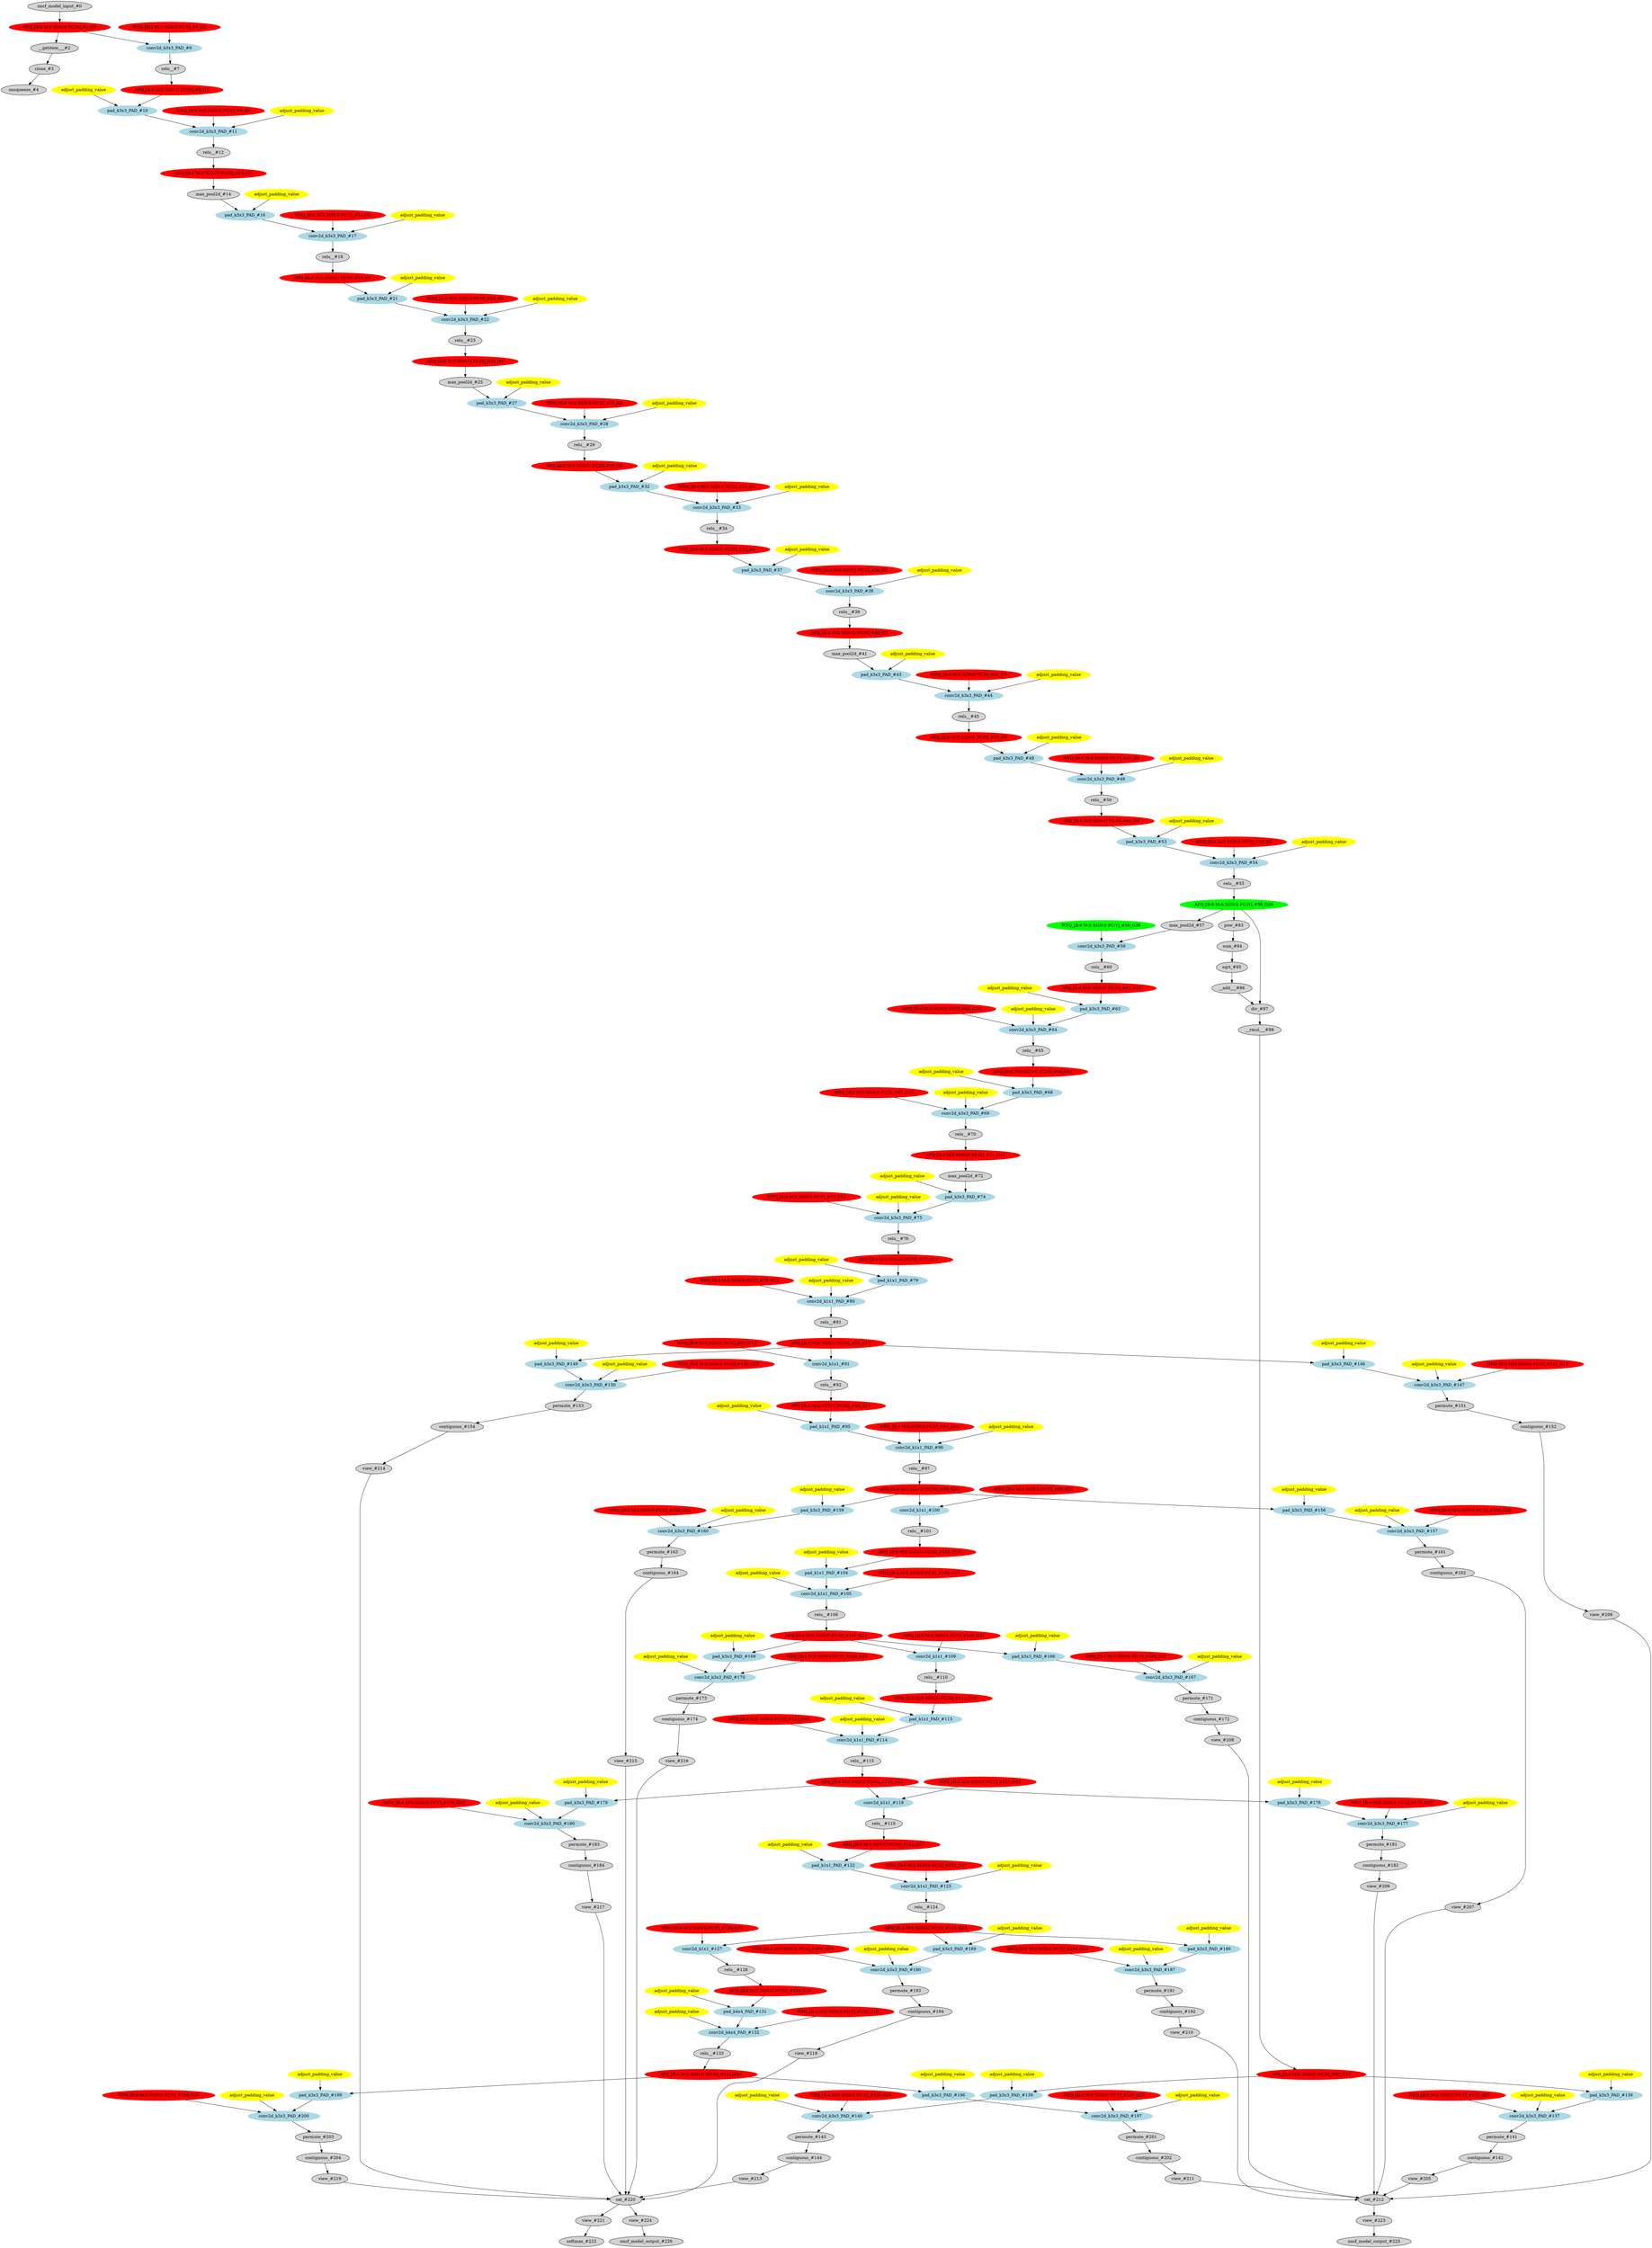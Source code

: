 strict digraph  {
"0 /nncf_model_input_0" [id=0, label="nncf_model_input_#0", style=filled, type=nncf_model_input];
"1 SymmetricQuantizer/symmetric_quantize_0" [color=red, id=1, label="AFQ_[B:4 M:S SGN:S PC:N]_#1_G0", style=filled, type=symmetric_quantize];
"2 SSD_VGG/__getitem___0" [id=2, label="__getitem___#2", style=filled, type=__getitem__];
"3 SSD_VGG/clone_0" [id=3, label="clone_#3", style=filled, type=clone];
"4 SSD_VGG/unsqueeze_0" [id=4, label="unsqueeze_#4", style=filled, type=unsqueeze];
"5 SSD_VGG/MultiOutputSequential[basenet]/NNCFConv2d[0]/ModuleDict[pre_ops]/UpdateWeight[0]/SymmetricQuantizer[op]/symmetric_quantize_0" [color=red, id=5, label="WFQ_[B:4 M:S SGN:S PC:Y]_#5_G0", style=filled, type=symmetric_quantize];
"6 SSD_VGG/MultiOutputSequential[basenet]/NNCFConv2d[0]/conv2d_0" [color=lightblue, id=6, label="conv2d_k3x3_PAD_#6", style=filled, type=conv2d];
"7 SSD_VGG/MultiOutputSequential[basenet]/ReLU[1]/relu__0" [id=7, label="relu__#7", style=filled, type=relu_];
"8 SSD_VGG/MultiOutputSequential[basenet]/ReLU[1]/SymmetricQuantizer/symmetric_quantize_0" [color=red, id=8, label="AFQ_[B:4 M:S SGN:U PC:N]_#8_G1", style=filled, type=symmetric_quantize];
"9 SSD_VGG/MultiOutputSequential[basenet]/NNCFConv2d[2]/ModuleDict[pre_ops]/UpdateWeight[1]/SymmetricQuantizer[op]/symmetric_quantize_0" [color=red, id=9, label="WFQ_[B:4 M:S SGN:S PC:Y]_#9_G1", style=filled, type=symmetric_quantize];
"10 SSD_VGG/MultiOutputSequential[basenet]/NNCFConv2d[2]/pad_0" [color=lightblue, id=10, label="pad_k3x3_PAD_#10", style=filled, type=pad];
"11 SSD_VGG/MultiOutputSequential[basenet]/NNCFConv2d[2]/conv2d_0" [color=lightblue, id=11, label="conv2d_k3x3_PAD_#11", style=filled, type=conv2d];
"12 SSD_VGG/MultiOutputSequential[basenet]/ReLU[3]/relu__0" [id=12, label="relu__#12", style=filled, type=relu_];
"13 SSD_VGG/MultiOutputSequential[basenet]/ReLU[3]/SymmetricQuantizer/symmetric_quantize_0" [color=red, id=13, label="AFQ_[B:4 M:S SGN:U PC:N]_#13_G2", style=filled, type=symmetric_quantize];
"14 SSD_VGG/MultiOutputSequential[basenet]/MaxPool2d[4]/max_pool2d_0" [id=14, label="max_pool2d_#14", style=filled, type=max_pool2d];
"15 SSD_VGG/MultiOutputSequential[basenet]/NNCFConv2d[5]/ModuleDict[pre_ops]/UpdateWeight[1]/SymmetricQuantizer[op]/symmetric_quantize_0" [color=red, id=15, label="WFQ_[B:4 M:S SGN:S PC:Y]_#15_G2", style=filled, type=symmetric_quantize];
"16 SSD_VGG/MultiOutputSequential[basenet]/NNCFConv2d[5]/pad_0" [color=lightblue, id=16, label="pad_k3x3_PAD_#16", style=filled, type=pad];
"17 SSD_VGG/MultiOutputSequential[basenet]/NNCFConv2d[5]/conv2d_0" [color=lightblue, id=17, label="conv2d_k3x3_PAD_#17", style=filled, type=conv2d];
"18 SSD_VGG/MultiOutputSequential[basenet]/ReLU[6]/relu__0" [id=18, label="relu__#18", style=filled, type=relu_];
"19 SSD_VGG/MultiOutputSequential[basenet]/ReLU[6]/SymmetricQuantizer/symmetric_quantize_0" [color=red, id=19, label="AFQ_[B:4 M:S SGN:U PC:N]_#19_G3", style=filled, type=symmetric_quantize];
"20 SSD_VGG/MultiOutputSequential[basenet]/NNCFConv2d[7]/ModuleDict[pre_ops]/UpdateWeight[1]/SymmetricQuantizer[op]/symmetric_quantize_0" [color=red, id=20, label="WFQ_[B:4 M:S SGN:S PC:Y]_#20_G3", style=filled, type=symmetric_quantize];
"21 SSD_VGG/MultiOutputSequential[basenet]/NNCFConv2d[7]/pad_0" [color=lightblue, id=21, label="pad_k3x3_PAD_#21", style=filled, type=pad];
"22 SSD_VGG/MultiOutputSequential[basenet]/NNCFConv2d[7]/conv2d_0" [color=lightblue, id=22, label="conv2d_k3x3_PAD_#22", style=filled, type=conv2d];
"23 SSD_VGG/MultiOutputSequential[basenet]/ReLU[8]/relu__0" [id=23, label="relu__#23", style=filled, type=relu_];
"24 SSD_VGG/MultiOutputSequential[basenet]/ReLU[8]/SymmetricQuantizer/symmetric_quantize_0" [color=red, id=24, label="AFQ_[B:4 M:S SGN:U PC:N]_#24_G4", style=filled, type=symmetric_quantize];
"25 SSD_VGG/MultiOutputSequential[basenet]/MaxPool2d[9]/max_pool2d_0" [id=25, label="max_pool2d_#25", style=filled, type=max_pool2d];
"26 SSD_VGG/MultiOutputSequential[basenet]/NNCFConv2d[10]/ModuleDict[pre_ops]/UpdateWeight[1]/SymmetricQuantizer[op]/symmetric_quantize_0" [color=red, id=26, label="WFQ_[B:4 M:S SGN:S PC:Y]_#26_G4", style=filled, type=symmetric_quantize];
"27 SSD_VGG/MultiOutputSequential[basenet]/NNCFConv2d[10]/pad_0" [color=lightblue, id=27, label="pad_k3x3_PAD_#27", style=filled, type=pad];
"28 SSD_VGG/MultiOutputSequential[basenet]/NNCFConv2d[10]/conv2d_0" [color=lightblue, id=28, label="conv2d_k3x3_PAD_#28", style=filled, type=conv2d];
"29 SSD_VGG/MultiOutputSequential[basenet]/ReLU[11]/relu__0" [id=29, label="relu__#29", style=filled, type=relu_];
"30 SSD_VGG/MultiOutputSequential[basenet]/ReLU[11]/SymmetricQuantizer/symmetric_quantize_0" [color=red, id=30, label="AFQ_[B:4 M:S SGN:U PC:N]_#30_G5", style=filled, type=symmetric_quantize];
"31 SSD_VGG/MultiOutputSequential[basenet]/NNCFConv2d[12]/ModuleDict[pre_ops]/UpdateWeight[1]/SymmetricQuantizer[op]/symmetric_quantize_0" [color=red, id=31, label="WFQ_[B:4 M:S SGN:S PC:Y]_#31_G5", style=filled, type=symmetric_quantize];
"32 SSD_VGG/MultiOutputSequential[basenet]/NNCFConv2d[12]/pad_0" [color=lightblue, id=32, label="pad_k3x3_PAD_#32", style=filled, type=pad];
"33 SSD_VGG/MultiOutputSequential[basenet]/NNCFConv2d[12]/conv2d_0" [color=lightblue, id=33, label="conv2d_k3x3_PAD_#33", style=filled, type=conv2d];
"34 SSD_VGG/MultiOutputSequential[basenet]/ReLU[13]/relu__0" [id=34, label="relu__#34", style=filled, type=relu_];
"35 SSD_VGG/MultiOutputSequential[basenet]/ReLU[13]/SymmetricQuantizer/symmetric_quantize_0" [color=red, id=35, label="AFQ_[B:4 M:S SGN:U PC:N]_#35_G6", style=filled, type=symmetric_quantize];
"36 SSD_VGG/MultiOutputSequential[basenet]/NNCFConv2d[14]/ModuleDict[pre_ops]/UpdateWeight[1]/SymmetricQuantizer[op]/symmetric_quantize_0" [color=red, id=36, label="WFQ_[B:4 M:S SGN:S PC:Y]_#36_G6", style=filled, type=symmetric_quantize];
"37 SSD_VGG/MultiOutputSequential[basenet]/NNCFConv2d[14]/pad_0" [color=lightblue, id=37, label="pad_k3x3_PAD_#37", style=filled, type=pad];
"38 SSD_VGG/MultiOutputSequential[basenet]/NNCFConv2d[14]/conv2d_0" [color=lightblue, id=38, label="conv2d_k3x3_PAD_#38", style=filled, type=conv2d];
"39 SSD_VGG/MultiOutputSequential[basenet]/ReLU[15]/relu__0" [id=39, label="relu__#39", style=filled, type=relu_];
"40 SSD_VGG/MultiOutputSequential[basenet]/ReLU[15]/SymmetricQuantizer/symmetric_quantize_0" [color=red, id=40, label="AFQ_[B:4 M:S SGN:U PC:N]_#40_G7", style=filled, type=symmetric_quantize];
"41 SSD_VGG/MultiOutputSequential[basenet]/MaxPool2d[16]/max_pool2d_0" [id=41, label="max_pool2d_#41", style=filled, type=max_pool2d];
"42 SSD_VGG/MultiOutputSequential[basenet]/NNCFConv2d[17]/ModuleDict[pre_ops]/UpdateWeight[1]/SymmetricQuantizer[op]/symmetric_quantize_0" [color=red, id=42, label="WFQ_[B:4 M:S SGN:S PC:Y]_#42_G7", style=filled, type=symmetric_quantize];
"43 SSD_VGG/MultiOutputSequential[basenet]/NNCFConv2d[17]/pad_0" [color=lightblue, id=43, label="pad_k3x3_PAD_#43", style=filled, type=pad];
"44 SSD_VGG/MultiOutputSequential[basenet]/NNCFConv2d[17]/conv2d_0" [color=lightblue, id=44, label="conv2d_k3x3_PAD_#44", style=filled, type=conv2d];
"45 SSD_VGG/MultiOutputSequential[basenet]/ReLU[18]/relu__0" [id=45, label="relu__#45", style=filled, type=relu_];
"46 SSD_VGG/MultiOutputSequential[basenet]/ReLU[18]/SymmetricQuantizer/symmetric_quantize_0" [color=red, id=46, label="AFQ_[B:4 M:S SGN:U PC:N]_#46_G8", style=filled, type=symmetric_quantize];
"47 SSD_VGG/MultiOutputSequential[basenet]/NNCFConv2d[19]/ModuleDict[pre_ops]/UpdateWeight[1]/SymmetricQuantizer[op]/symmetric_quantize_0" [color=red, id=47, label="WFQ_[B:4 M:S SGN:S PC:Y]_#47_G8", style=filled, type=symmetric_quantize];
"48 SSD_VGG/MultiOutputSequential[basenet]/NNCFConv2d[19]/pad_0" [color=lightblue, id=48, label="pad_k3x3_PAD_#48", style=filled, type=pad];
"49 SSD_VGG/MultiOutputSequential[basenet]/NNCFConv2d[19]/conv2d_0" [color=lightblue, id=49, label="conv2d_k3x3_PAD_#49", style=filled, type=conv2d];
"50 SSD_VGG/MultiOutputSequential[basenet]/ReLU[20]/relu__0" [id=50, label="relu__#50", style=filled, type=relu_];
"51 SSD_VGG/MultiOutputSequential[basenet]/ReLU[20]/SymmetricQuantizer/symmetric_quantize_0" [color=red, id=51, label="AFQ_[B:4 M:S SGN:U PC:N]_#51_G9", style=filled, type=symmetric_quantize];
"52 SSD_VGG/MultiOutputSequential[basenet]/NNCFConv2d[21]/ModuleDict[pre_ops]/UpdateWeight[1]/SymmetricQuantizer[op]/symmetric_quantize_0" [color=red, id=52, label="WFQ_[B:4 M:S SGN:S PC:Y]_#52_G9", style=filled, type=symmetric_quantize];
"53 SSD_VGG/MultiOutputSequential[basenet]/NNCFConv2d[21]/pad_0" [color=lightblue, id=53, label="pad_k3x3_PAD_#53", style=filled, type=pad];
"54 SSD_VGG/MultiOutputSequential[basenet]/NNCFConv2d[21]/conv2d_0" [color=lightblue, id=54, label="conv2d_k3x3_PAD_#54", style=filled, type=conv2d];
"55 SSD_VGG/MultiOutputSequential[basenet]/ReLU[22]/relu__0" [id=55, label="relu__#55", style=filled, type=relu_];
"56 SSD_VGG/MultiOutputSequential[basenet]/ReLU[22]/AsymmetricQuantizer/asymmetric_quantize_0" [color=green, id=56, label="AFQ_[B:8 M:A SGN:S PC:N]_#56_G26", style=filled, type=asymmetric_quantize];
"57 SSD_VGG/MultiOutputSequential[basenet]/MaxPool2d[23]/max_pool2d_0" [id=57, label="max_pool2d_#57", style=filled, type=max_pool2d];
"58 SSD_VGG/MultiOutputSequential[basenet]/NNCFConv2d[24]/ModuleDict[pre_ops]/UpdateWeight[0]/SymmetricQuantizer[op]/symmetric_quantize_0" [color=green, id=58, label="WFQ_[B:8 M:S SGN:S PC:Y]_#58_G26", style=filled, type=symmetric_quantize];
"59 SSD_VGG/MultiOutputSequential[basenet]/NNCFConv2d[24]/conv2d_0" [color=lightblue, id=59, label="conv2d_k3x3_PAD_#59", style=filled, type=conv2d];
"60 SSD_VGG/MultiOutputSequential[basenet]/ReLU[25]/relu__0" [id=60, label="relu__#60", style=filled, type=relu_];
"61 SSD_VGG/MultiOutputSequential[basenet]/ReLU[25]/SymmetricQuantizer/symmetric_quantize_0" [color=red, id=61, label="AFQ_[B:4 M:S SGN:U PC:N]_#61_G10", style=filled, type=symmetric_quantize];
"62 SSD_VGG/MultiOutputSequential[basenet]/NNCFConv2d[26]/ModuleDict[pre_ops]/UpdateWeight[1]/SymmetricQuantizer[op]/symmetric_quantize_0" [color=red, id=62, label="WFQ_[B:4 M:S SGN:S PC:Y]_#62_G10", style=filled, type=symmetric_quantize];
"63 SSD_VGG/MultiOutputSequential[basenet]/NNCFConv2d[26]/pad_0" [color=lightblue, id=63, label="pad_k3x3_PAD_#63", style=filled, type=pad];
"64 SSD_VGG/MultiOutputSequential[basenet]/NNCFConv2d[26]/conv2d_0" [color=lightblue, id=64, label="conv2d_k3x3_PAD_#64", style=filled, type=conv2d];
"65 SSD_VGG/MultiOutputSequential[basenet]/ReLU[27]/relu__0" [id=65, label="relu__#65", style=filled, type=relu_];
"66 SSD_VGG/MultiOutputSequential[basenet]/ReLU[27]/SymmetricQuantizer/symmetric_quantize_0" [color=red, id=66, label="AFQ_[B:4 M:S SGN:U PC:N]_#66_G11", style=filled, type=symmetric_quantize];
"67 SSD_VGG/MultiOutputSequential[basenet]/NNCFConv2d[28]/ModuleDict[pre_ops]/UpdateWeight[1]/SymmetricQuantizer[op]/symmetric_quantize_0" [color=red, id=67, label="WFQ_[B:4 M:S SGN:S PC:Y]_#67_G11", style=filled, type=symmetric_quantize];
"68 SSD_VGG/MultiOutputSequential[basenet]/NNCFConv2d[28]/pad_0" [color=lightblue, id=68, label="pad_k3x3_PAD_#68", style=filled, type=pad];
"69 SSD_VGG/MultiOutputSequential[basenet]/NNCFConv2d[28]/conv2d_0" [color=lightblue, id=69, label="conv2d_k3x3_PAD_#69", style=filled, type=conv2d];
"70 SSD_VGG/MultiOutputSequential[basenet]/ReLU[29]/relu__0" [id=70, label="relu__#70", style=filled, type=relu_];
"71 SSD_VGG/MultiOutputSequential[basenet]/ReLU[29]/SymmetricQuantizer/symmetric_quantize_0" [color=red, id=71, label="AFQ_[B:4 M:S SGN:U PC:N]_#71_G12", style=filled, type=symmetric_quantize];
"72 SSD_VGG/MultiOutputSequential[basenet]/MaxPool2d[30]/max_pool2d_0" [id=72, label="max_pool2d_#72", style=filled, type=max_pool2d];
"73 SSD_VGG/MultiOutputSequential[basenet]/NNCFConv2d[31]/ModuleDict[pre_ops]/UpdateWeight[1]/SymmetricQuantizer[op]/symmetric_quantize_0" [color=red, id=73, label="WFQ_[B:4 M:S SGN:S PC:Y]_#73_G12", style=filled, type=symmetric_quantize];
"74 SSD_VGG/MultiOutputSequential[basenet]/NNCFConv2d[31]/pad_0" [color=lightblue, id=74, label="pad_k3x3_PAD_#74", style=filled, type=pad];
"75 SSD_VGG/MultiOutputSequential[basenet]/NNCFConv2d[31]/conv2d_0" [color=lightblue, id=75, label="conv2d_k3x3_PAD_#75", style=filled, type=conv2d];
"76 SSD_VGG/MultiOutputSequential[basenet]/ReLU[32]/relu__0" [id=76, label="relu__#76", style=filled, type=relu_];
"77 SSD_VGG/MultiOutputSequential[basenet]/ReLU[32]/SymmetricQuantizer/symmetric_quantize_0" [color=red, id=77, label="AFQ_[B:4 M:S SGN:U PC:N]_#77_G13", style=filled, type=symmetric_quantize];
"78 SSD_VGG/MultiOutputSequential[basenet]/NNCFConv2d[33]/ModuleDict[pre_ops]/UpdateWeight[1]/SymmetricQuantizer[op]/symmetric_quantize_0" [color=red, id=78, label="WFQ_[B:4 M:S SGN:S PC:Y]_#78_G13", style=filled, type=symmetric_quantize];
"79 SSD_VGG/MultiOutputSequential[basenet]/NNCFConv2d[33]/pad_0" [color=lightblue, id=79, label="pad_k1x1_PAD_#79", style=filled, type=pad];
"80 SSD_VGG/MultiOutputSequential[basenet]/NNCFConv2d[33]/conv2d_0" [color=lightblue, id=80, label="conv2d_k1x1_PAD_#80", style=filled, type=conv2d];
"81 SSD_VGG/MultiOutputSequential[basenet]/ReLU[34]/relu__0" [id=81, label="relu__#81", style=filled, type=relu_];
"82 SSD_VGG/MultiOutputSequential[basenet]/ReLU[34]/SymmetricQuantizer/symmetric_quantize_0" [color=red, id=82, label="AFQ_[B:4 M:S SGN:U PC:N]_#82_G19", style=filled, type=symmetric_quantize];
"83 SSD_VGG/NNCFUserL2Norm[L2Norm]/pow_0" [id=83, label="pow_#83", style=filled, type=pow];
"84 SSD_VGG/NNCFUserL2Norm[L2Norm]/sum_0" [id=84, label="sum_#84", style=filled, type=sum];
"85 SSD_VGG/NNCFUserL2Norm[L2Norm]/sqrt_0" [id=85, label="sqrt_#85", style=filled, type=sqrt];
"86 SSD_VGG/NNCFUserL2Norm[L2Norm]/__add___0" [id=86, label="__add___#86", style=filled, type=__add__];
"87 SSD_VGG/NNCFUserL2Norm[L2Norm]/div_0" [id=87, label="div_#87", style=filled, type=div];
"88 SSD_VGG/NNCFUserL2Norm[L2Norm]/__rmul___0" [id=88, label="__rmul___#88", style=filled, type=__rmul__];
"89 SSD_VGG/NNCFUserL2Norm[L2Norm]/SymmetricQuantizer/symmetric_quantize_0" [color=red, id=89, label="AFQ_[B:4 M:S SGN:U PC:N]_#89_G25", style=filled, type=symmetric_quantize];
"90 SSD_VGG/MultiOutputSequential[extras]/NNCFConv2d[0]/ModuleDict[pre_ops]/UpdateWeight[0]/SymmetricQuantizer[op]/symmetric_quantize_0" [color=red, id=90, label="WFQ_[B:4 M:S SGN:S PC:Y]_#90_G19", style=filled, type=symmetric_quantize];
"91 SSD_VGG/MultiOutputSequential[extras]/NNCFConv2d[0]/conv2d_0" [color=lightblue, id=91, label="conv2d_k1x1_#91", style=filled, type=conv2d];
"92 SSD_VGG/MultiOutputSequential[extras]/ReLU[1]/relu__0" [id=92, label="relu__#92", style=filled, type=relu_];
"93 SSD_VGG/MultiOutputSequential[extras]/ReLU[1]/SymmetricQuantizer/symmetric_quantize_0" [color=red, id=93, label="AFQ_[B:4 M:S SGN:U PC:N]_#93_G14", style=filled, type=symmetric_quantize];
"94 SSD_VGG/MultiOutputSequential[extras]/NNCFConv2d[2]/ModuleDict[pre_ops]/UpdateWeight[1]/SymmetricQuantizer[op]/symmetric_quantize_0" [color=red, id=94, label="WFQ_[B:4 M:S SGN:S PC:Y]_#94_G14", style=filled, type=symmetric_quantize];
"95 SSD_VGG/MultiOutputSequential[extras]/NNCFConv2d[2]/pad_0" [color=lightblue, id=95, label="pad_k1x1_PAD_#95", style=filled, type=pad];
"96 SSD_VGG/MultiOutputSequential[extras]/NNCFConv2d[2]/conv2d_0" [color=lightblue, id=96, label="conv2d_k1x1_PAD_#96", style=filled, type=conv2d];
"97 SSD_VGG/MultiOutputSequential[extras]/ReLU[3]/relu__0" [id=97, label="relu__#97", style=filled, type=relu_];
"98 SSD_VGG/MultiOutputSequential[extras]/ReLU[3]/SymmetricQuantizer/symmetric_quantize_0" [color=red, id=98, label="AFQ_[B:4 M:S SGN:U PC:N]_#98_G20", style=filled, type=symmetric_quantize];
"99 SSD_VGG/MultiOutputSequential[extras]/NNCFConv2d[4]/ModuleDict[pre_ops]/UpdateWeight[0]/SymmetricQuantizer[op]/symmetric_quantize_0" [color=red, id=99, label="WFQ_[B:4 M:S SGN:S PC:Y]_#99_G20", style=filled, type=symmetric_quantize];
"100 SSD_VGG/MultiOutputSequential[extras]/NNCFConv2d[4]/conv2d_0" [color=lightblue, id=100, label="conv2d_k1x1_#100", style=filled, type=conv2d];
"101 SSD_VGG/MultiOutputSequential[extras]/ReLU[5]/relu__0" [id=101, label="relu__#101", style=filled, type=relu_];
"102 SSD_VGG/MultiOutputSequential[extras]/ReLU[5]/SymmetricQuantizer/symmetric_quantize_0" [color=red, id=102, label="AFQ_[B:4 M:S SGN:U PC:N]_#102_G15", style=filled, type=symmetric_quantize];
"103 SSD_VGG/MultiOutputSequential[extras]/NNCFConv2d[6]/ModuleDict[pre_ops]/UpdateWeight[1]/SymmetricQuantizer[op]/symmetric_quantize_0" [color=red, id=103, label="WFQ_[B:4 M:S SGN:S PC:Y]_#103_G15", style=filled, type=symmetric_quantize];
"104 SSD_VGG/MultiOutputSequential[extras]/NNCFConv2d[6]/pad_0" [color=lightblue, id=104, label="pad_k1x1_PAD_#104", style=filled, type=pad];
"105 SSD_VGG/MultiOutputSequential[extras]/NNCFConv2d[6]/conv2d_0" [color=lightblue, id=105, label="conv2d_k1x1_PAD_#105", style=filled, type=conv2d];
"106 SSD_VGG/MultiOutputSequential[extras]/ReLU[7]/relu__0" [id=106, label="relu__#106", style=filled, type=relu_];
"107 SSD_VGG/MultiOutputSequential[extras]/ReLU[7]/SymmetricQuantizer/symmetric_quantize_0" [color=red, id=107, label="AFQ_[B:4 M:S SGN:U PC:N]_#107_G21", style=filled, type=symmetric_quantize];
"108 SSD_VGG/MultiOutputSequential[extras]/NNCFConv2d[8]/ModuleDict[pre_ops]/UpdateWeight[0]/SymmetricQuantizer[op]/symmetric_quantize_0" [color=red, id=108, label="WFQ_[B:4 M:S SGN:S PC:Y]_#108_G21", style=filled, type=symmetric_quantize];
"109 SSD_VGG/MultiOutputSequential[extras]/NNCFConv2d[8]/conv2d_0" [color=lightblue, id=109, label="conv2d_k1x1_#109", style=filled, type=conv2d];
"110 SSD_VGG/MultiOutputSequential[extras]/ReLU[9]/relu__0" [id=110, label="relu__#110", style=filled, type=relu_];
"111 SSD_VGG/MultiOutputSequential[extras]/ReLU[9]/SymmetricQuantizer/symmetric_quantize_0" [color=red, id=111, label="AFQ_[B:4 M:S SGN:U PC:N]_#111_G16", style=filled, type=symmetric_quantize];
"112 SSD_VGG/MultiOutputSequential[extras]/NNCFConv2d[10]/ModuleDict[pre_ops]/UpdateWeight[1]/SymmetricQuantizer[op]/symmetric_quantize_0" [color=red, id=112, label="WFQ_[B:4 M:S SGN:S PC:Y]_#112_G16", style=filled, type=symmetric_quantize];
"113 SSD_VGG/MultiOutputSequential[extras]/NNCFConv2d[10]/pad_0" [color=lightblue, id=113, label="pad_k1x1_PAD_#113", style=filled, type=pad];
"114 SSD_VGG/MultiOutputSequential[extras]/NNCFConv2d[10]/conv2d_0" [color=lightblue, id=114, label="conv2d_k1x1_PAD_#114", style=filled, type=conv2d];
"115 SSD_VGG/MultiOutputSequential[extras]/ReLU[11]/relu__0" [id=115, label="relu__#115", style=filled, type=relu_];
"116 SSD_VGG/MultiOutputSequential[extras]/ReLU[11]/SymmetricQuantizer/symmetric_quantize_0" [color=red, id=116, label="AFQ_[B:4 M:S SGN:U PC:N]_#116_G22", style=filled, type=symmetric_quantize];
"117 SSD_VGG/MultiOutputSequential[extras]/NNCFConv2d[12]/ModuleDict[pre_ops]/UpdateWeight[0]/SymmetricQuantizer[op]/symmetric_quantize_0" [color=red, id=117, label="WFQ_[B:4 M:S SGN:S PC:Y]_#117_G22", style=filled, type=symmetric_quantize];
"118 SSD_VGG/MultiOutputSequential[extras]/NNCFConv2d[12]/conv2d_0" [color=lightblue, id=118, label="conv2d_k1x1_#118", style=filled, type=conv2d];
"119 SSD_VGG/MultiOutputSequential[extras]/ReLU[13]/relu__0" [id=119, label="relu__#119", style=filled, type=relu_];
"120 SSD_VGG/MultiOutputSequential[extras]/ReLU[13]/SymmetricQuantizer/symmetric_quantize_0" [color=red, id=120, label="AFQ_[B:4 M:S SGN:U PC:N]_#120_G17", style=filled, type=symmetric_quantize];
"121 SSD_VGG/MultiOutputSequential[extras]/NNCFConv2d[14]/ModuleDict[pre_ops]/UpdateWeight[1]/SymmetricQuantizer[op]/symmetric_quantize_0" [color=red, id=121, label="WFQ_[B:4 M:S SGN:S PC:Y]_#121_G17", style=filled, type=symmetric_quantize];
"122 SSD_VGG/MultiOutputSequential[extras]/NNCFConv2d[14]/pad_0" [color=lightblue, id=122, label="pad_k1x1_PAD_#122", style=filled, type=pad];
"123 SSD_VGG/MultiOutputSequential[extras]/NNCFConv2d[14]/conv2d_0" [color=lightblue, id=123, label="conv2d_k1x1_PAD_#123", style=filled, type=conv2d];
"124 SSD_VGG/MultiOutputSequential[extras]/ReLU[15]/relu__0" [id=124, label="relu__#124", style=filled, type=relu_];
"125 SSD_VGG/MultiOutputSequential[extras]/ReLU[15]/SymmetricQuantizer/symmetric_quantize_0" [color=red, id=125, label="AFQ_[B:4 M:S SGN:U PC:N]_#125_G23", style=filled, type=symmetric_quantize];
"126 SSD_VGG/MultiOutputSequential[extras]/NNCFConv2d[16]/ModuleDict[pre_ops]/UpdateWeight[0]/SymmetricQuantizer[op]/symmetric_quantize_0" [color=red, id=126, label="WFQ_[B:4 M:S SGN:S PC:Y]_#126_G23", style=filled, type=symmetric_quantize];
"127 SSD_VGG/MultiOutputSequential[extras]/NNCFConv2d[16]/conv2d_0" [color=lightblue, id=127, label="conv2d_k1x1_#127", style=filled, type=conv2d];
"128 SSD_VGG/MultiOutputSequential[extras]/ReLU[17]/relu__0" [id=128, label="relu__#128", style=filled, type=relu_];
"129 SSD_VGG/MultiOutputSequential[extras]/ReLU[17]/SymmetricQuantizer/symmetric_quantize_0" [color=red, id=129, label="AFQ_[B:4 M:S SGN:U PC:N]_#129_G18", style=filled, type=symmetric_quantize];
"130 SSD_VGG/MultiOutputSequential[extras]/NNCFConv2d[18]/ModuleDict[pre_ops]/UpdateWeight[1]/SymmetricQuantizer[op]/symmetric_quantize_0" [color=red, id=130, label="WFQ_[B:4 M:S SGN:S PC:Y]_#130_G18", style=filled, type=symmetric_quantize];
"131 SSD_VGG/MultiOutputSequential[extras]/NNCFConv2d[18]/pad_0" [color=lightblue, id=131, label="pad_k4x4_PAD_#131", style=filled, type=pad];
"132 SSD_VGG/MultiOutputSequential[extras]/NNCFConv2d[18]/conv2d_0" [color=lightblue, id=132, label="conv2d_k4x4_PAD_#132", style=filled, type=conv2d];
"133 SSD_VGG/MultiOutputSequential[extras]/ReLU[19]/relu__0" [id=133, label="relu__#133", style=filled, type=relu_];
"134 SSD_VGG/MultiOutputSequential[extras]/ReLU[19]/SymmetricQuantizer/symmetric_quantize_0" [color=red, id=134, label="AFQ_[B:4 M:S SGN:U PC:N]_#134_G24", style=filled, type=symmetric_quantize];
"135 SSD_VGG/SSDDetectionOutput[detection_head]/ModuleList[heads]/SSDHead[0]/NNCFConv2d[loc]/ModuleDict[pre_ops]/UpdateWeight[1]/SymmetricQuantizer[op]/symmetric_quantize_0" [color=red, id=135, label="WFQ_[B:4 M:S SGN:S PC:Y]_#135_G25", style=filled, type=symmetric_quantize];
"136 SSD_VGG/SSDDetectionOutput[detection_head]/ModuleList[heads]/SSDHead[0]/NNCFConv2d[loc]/pad_0" [color=lightblue, id=136, label="pad_k3x3_PAD_#136", style=filled, type=pad];
"137 SSD_VGG/SSDDetectionOutput[detection_head]/ModuleList[heads]/SSDHead[0]/NNCFConv2d[loc]/conv2d_0" [color=lightblue, id=137, label="conv2d_k3x3_PAD_#137", style=filled, type=conv2d];
"138 SSD_VGG/SSDDetectionOutput[detection_head]/ModuleList[heads]/SSDHead[0]/NNCFConv2d[conf]/ModuleDict[pre_ops]/UpdateWeight[1]/SymmetricQuantizer[op]/symmetric_quantize_0" [color=red, id=138, label="WFQ_[B:4 M:S SGN:S PC:Y]_#138_G25", style=filled, type=symmetric_quantize];
"139 SSD_VGG/SSDDetectionOutput[detection_head]/ModuleList[heads]/SSDHead[0]/NNCFConv2d[conf]/pad_0" [color=lightblue, id=139, label="pad_k3x3_PAD_#139", style=filled, type=pad];
"140 SSD_VGG/SSDDetectionOutput[detection_head]/ModuleList[heads]/SSDHead[0]/NNCFConv2d[conf]/conv2d_0" [color=lightblue, id=140, label="conv2d_k3x3_PAD_#140", style=filled, type=conv2d];
"141 SSD_VGG/SSDDetectionOutput[detection_head]/ModuleList[heads]/SSDHead[0]/permute_0" [id=141, label="permute_#141", style=filled, type=permute];
"142 SSD_VGG/SSDDetectionOutput[detection_head]/ModuleList[heads]/SSDHead[0]/contiguous_0" [id=142, label="contiguous_#142", style=filled, type=contiguous];
"143 SSD_VGG/SSDDetectionOutput[detection_head]/ModuleList[heads]/SSDHead[0]/permute_1" [id=143, label="permute_#143", style=filled, type=permute];
"144 SSD_VGG/SSDDetectionOutput[detection_head]/ModuleList[heads]/SSDHead[0]/contiguous_1" [id=144, label="contiguous_#144", style=filled, type=contiguous];
"145 SSD_VGG/SSDDetectionOutput[detection_head]/ModuleList[heads]/SSDHead[1]/NNCFConv2d[loc]/ModuleDict[pre_ops]/UpdateWeight[1]/SymmetricQuantizer[op]/symmetric_quantize_0" [color=red, id=145, label="WFQ_[B:4 M:S SGN:S PC:Y]_#145_G19", style=filled, type=symmetric_quantize];
"146 SSD_VGG/SSDDetectionOutput[detection_head]/ModuleList[heads]/SSDHead[1]/NNCFConv2d[loc]/pad_0" [color=lightblue, id=146, label="pad_k3x3_PAD_#146", style=filled, type=pad];
"147 SSD_VGG/SSDDetectionOutput[detection_head]/ModuleList[heads]/SSDHead[1]/NNCFConv2d[loc]/conv2d_0" [color=lightblue, id=147, label="conv2d_k3x3_PAD_#147", style=filled, type=conv2d];
"148 SSD_VGG/SSDDetectionOutput[detection_head]/ModuleList[heads]/SSDHead[1]/NNCFConv2d[conf]/ModuleDict[pre_ops]/UpdateWeight[1]/SymmetricQuantizer[op]/symmetric_quantize_0" [color=red, id=148, label="WFQ_[B:4 M:S SGN:S PC:Y]_#148_G19", style=filled, type=symmetric_quantize];
"149 SSD_VGG/SSDDetectionOutput[detection_head]/ModuleList[heads]/SSDHead[1]/NNCFConv2d[conf]/pad_0" [color=lightblue, id=149, label="pad_k3x3_PAD_#149", style=filled, type=pad];
"150 SSD_VGG/SSDDetectionOutput[detection_head]/ModuleList[heads]/SSDHead[1]/NNCFConv2d[conf]/conv2d_0" [color=lightblue, id=150, label="conv2d_k3x3_PAD_#150", style=filled, type=conv2d];
"151 SSD_VGG/SSDDetectionOutput[detection_head]/ModuleList[heads]/SSDHead[1]/permute_0" [id=151, label="permute_#151", style=filled, type=permute];
"152 SSD_VGG/SSDDetectionOutput[detection_head]/ModuleList[heads]/SSDHead[1]/contiguous_0" [id=152, label="contiguous_#152", style=filled, type=contiguous];
"153 SSD_VGG/SSDDetectionOutput[detection_head]/ModuleList[heads]/SSDHead[1]/permute_1" [id=153, label="permute_#153", style=filled, type=permute];
"154 SSD_VGG/SSDDetectionOutput[detection_head]/ModuleList[heads]/SSDHead[1]/contiguous_1" [id=154, label="contiguous_#154", style=filled, type=contiguous];
"155 SSD_VGG/SSDDetectionOutput[detection_head]/ModuleList[heads]/SSDHead[2]/NNCFConv2d[loc]/ModuleDict[pre_ops]/UpdateWeight[1]/SymmetricQuantizer[op]/symmetric_quantize_0" [color=red, id=155, label="WFQ_[B:4 M:S SGN:S PC:Y]_#155_G20", style=filled, type=symmetric_quantize];
"156 SSD_VGG/SSDDetectionOutput[detection_head]/ModuleList[heads]/SSDHead[2]/NNCFConv2d[loc]/pad_0" [color=lightblue, id=156, label="pad_k3x3_PAD_#156", style=filled, type=pad];
"157 SSD_VGG/SSDDetectionOutput[detection_head]/ModuleList[heads]/SSDHead[2]/NNCFConv2d[loc]/conv2d_0" [color=lightblue, id=157, label="conv2d_k3x3_PAD_#157", style=filled, type=conv2d];
"158 SSD_VGG/SSDDetectionOutput[detection_head]/ModuleList[heads]/SSDHead[2]/NNCFConv2d[conf]/ModuleDict[pre_ops]/UpdateWeight[1]/SymmetricQuantizer[op]/symmetric_quantize_0" [color=red, id=158, label="WFQ_[B:4 M:S SGN:S PC:Y]_#158_G20", style=filled, type=symmetric_quantize];
"159 SSD_VGG/SSDDetectionOutput[detection_head]/ModuleList[heads]/SSDHead[2]/NNCFConv2d[conf]/pad_0" [color=lightblue, id=159, label="pad_k3x3_PAD_#159", style=filled, type=pad];
"160 SSD_VGG/SSDDetectionOutput[detection_head]/ModuleList[heads]/SSDHead[2]/NNCFConv2d[conf]/conv2d_0" [color=lightblue, id=160, label="conv2d_k3x3_PAD_#160", style=filled, type=conv2d];
"161 SSD_VGG/SSDDetectionOutput[detection_head]/ModuleList[heads]/SSDHead[2]/permute_0" [id=161, label="permute_#161", style=filled, type=permute];
"162 SSD_VGG/SSDDetectionOutput[detection_head]/ModuleList[heads]/SSDHead[2]/contiguous_0" [id=162, label="contiguous_#162", style=filled, type=contiguous];
"163 SSD_VGG/SSDDetectionOutput[detection_head]/ModuleList[heads]/SSDHead[2]/permute_1" [id=163, label="permute_#163", style=filled, type=permute];
"164 SSD_VGG/SSDDetectionOutput[detection_head]/ModuleList[heads]/SSDHead[2]/contiguous_1" [id=164, label="contiguous_#164", style=filled, type=contiguous];
"165 SSD_VGG/SSDDetectionOutput[detection_head]/ModuleList[heads]/SSDHead[3]/NNCFConv2d[loc]/ModuleDict[pre_ops]/UpdateWeight[1]/SymmetricQuantizer[op]/symmetric_quantize_0" [color=red, id=165, label="WFQ_[B:4 M:S SGN:S PC:Y]_#165_G21", style=filled, type=symmetric_quantize];
"166 SSD_VGG/SSDDetectionOutput[detection_head]/ModuleList[heads]/SSDHead[3]/NNCFConv2d[loc]/pad_0" [color=lightblue, id=166, label="pad_k3x3_PAD_#166", style=filled, type=pad];
"167 SSD_VGG/SSDDetectionOutput[detection_head]/ModuleList[heads]/SSDHead[3]/NNCFConv2d[loc]/conv2d_0" [color=lightblue, id=167, label="conv2d_k3x3_PAD_#167", style=filled, type=conv2d];
"168 SSD_VGG/SSDDetectionOutput[detection_head]/ModuleList[heads]/SSDHead[3]/NNCFConv2d[conf]/ModuleDict[pre_ops]/UpdateWeight[1]/SymmetricQuantizer[op]/symmetric_quantize_0" [color=red, id=168, label="WFQ_[B:4 M:S SGN:S PC:Y]_#168_G21", style=filled, type=symmetric_quantize];
"169 SSD_VGG/SSDDetectionOutput[detection_head]/ModuleList[heads]/SSDHead[3]/NNCFConv2d[conf]/pad_0" [color=lightblue, id=169, label="pad_k3x3_PAD_#169", style=filled, type=pad];
"170 SSD_VGG/SSDDetectionOutput[detection_head]/ModuleList[heads]/SSDHead[3]/NNCFConv2d[conf]/conv2d_0" [color=lightblue, id=170, label="conv2d_k3x3_PAD_#170", style=filled, type=conv2d];
"171 SSD_VGG/SSDDetectionOutput[detection_head]/ModuleList[heads]/SSDHead[3]/permute_0" [id=171, label="permute_#171", style=filled, type=permute];
"172 SSD_VGG/SSDDetectionOutput[detection_head]/ModuleList[heads]/SSDHead[3]/contiguous_0" [id=172, label="contiguous_#172", style=filled, type=contiguous];
"173 SSD_VGG/SSDDetectionOutput[detection_head]/ModuleList[heads]/SSDHead[3]/permute_1" [id=173, label="permute_#173", style=filled, type=permute];
"174 SSD_VGG/SSDDetectionOutput[detection_head]/ModuleList[heads]/SSDHead[3]/contiguous_1" [id=174, label="contiguous_#174", style=filled, type=contiguous];
"175 SSD_VGG/SSDDetectionOutput[detection_head]/ModuleList[heads]/SSDHead[4]/NNCFConv2d[loc]/ModuleDict[pre_ops]/UpdateWeight[1]/SymmetricQuantizer[op]/symmetric_quantize_0" [color=red, id=175, label="WFQ_[B:4 M:S SGN:S PC:Y]_#175_G22", style=filled, type=symmetric_quantize];
"176 SSD_VGG/SSDDetectionOutput[detection_head]/ModuleList[heads]/SSDHead[4]/NNCFConv2d[loc]/pad_0" [color=lightblue, id=176, label="pad_k3x3_PAD_#176", style=filled, type=pad];
"177 SSD_VGG/SSDDetectionOutput[detection_head]/ModuleList[heads]/SSDHead[4]/NNCFConv2d[loc]/conv2d_0" [color=lightblue, id=177, label="conv2d_k3x3_PAD_#177", style=filled, type=conv2d];
"178 SSD_VGG/SSDDetectionOutput[detection_head]/ModuleList[heads]/SSDHead[4]/NNCFConv2d[conf]/ModuleDict[pre_ops]/UpdateWeight[1]/SymmetricQuantizer[op]/symmetric_quantize_0" [color=red, id=178, label="WFQ_[B:4 M:S SGN:S PC:Y]_#178_G22", style=filled, type=symmetric_quantize];
"179 SSD_VGG/SSDDetectionOutput[detection_head]/ModuleList[heads]/SSDHead[4]/NNCFConv2d[conf]/pad_0" [color=lightblue, id=179, label="pad_k3x3_PAD_#179", style=filled, type=pad];
"180 SSD_VGG/SSDDetectionOutput[detection_head]/ModuleList[heads]/SSDHead[4]/NNCFConv2d[conf]/conv2d_0" [color=lightblue, id=180, label="conv2d_k3x3_PAD_#180", style=filled, type=conv2d];
"181 SSD_VGG/SSDDetectionOutput[detection_head]/ModuleList[heads]/SSDHead[4]/permute_0" [id=181, label="permute_#181", style=filled, type=permute];
"182 SSD_VGG/SSDDetectionOutput[detection_head]/ModuleList[heads]/SSDHead[4]/contiguous_0" [id=182, label="contiguous_#182", style=filled, type=contiguous];
"183 SSD_VGG/SSDDetectionOutput[detection_head]/ModuleList[heads]/SSDHead[4]/permute_1" [id=183, label="permute_#183", style=filled, type=permute];
"184 SSD_VGG/SSDDetectionOutput[detection_head]/ModuleList[heads]/SSDHead[4]/contiguous_1" [id=184, label="contiguous_#184", style=filled, type=contiguous];
"185 SSD_VGG/SSDDetectionOutput[detection_head]/ModuleList[heads]/SSDHead[5]/NNCFConv2d[loc]/ModuleDict[pre_ops]/UpdateWeight[1]/SymmetricQuantizer[op]/symmetric_quantize_0" [color=red, id=185, label="WFQ_[B:4 M:S SGN:S PC:Y]_#185_G23", style=filled, type=symmetric_quantize];
"186 SSD_VGG/SSDDetectionOutput[detection_head]/ModuleList[heads]/SSDHead[5]/NNCFConv2d[loc]/pad_0" [color=lightblue, id=186, label="pad_k3x3_PAD_#186", style=filled, type=pad];
"187 SSD_VGG/SSDDetectionOutput[detection_head]/ModuleList[heads]/SSDHead[5]/NNCFConv2d[loc]/conv2d_0" [color=lightblue, id=187, label="conv2d_k3x3_PAD_#187", style=filled, type=conv2d];
"188 SSD_VGG/SSDDetectionOutput[detection_head]/ModuleList[heads]/SSDHead[5]/NNCFConv2d[conf]/ModuleDict[pre_ops]/UpdateWeight[1]/SymmetricQuantizer[op]/symmetric_quantize_0" [color=red, id=188, label="WFQ_[B:4 M:S SGN:S PC:Y]_#188_G23", style=filled, type=symmetric_quantize];
"189 SSD_VGG/SSDDetectionOutput[detection_head]/ModuleList[heads]/SSDHead[5]/NNCFConv2d[conf]/pad_0" [color=lightblue, id=189, label="pad_k3x3_PAD_#189", style=filled, type=pad];
"190 SSD_VGG/SSDDetectionOutput[detection_head]/ModuleList[heads]/SSDHead[5]/NNCFConv2d[conf]/conv2d_0" [color=lightblue, id=190, label="conv2d_k3x3_PAD_#190", style=filled, type=conv2d];
"191 SSD_VGG/SSDDetectionOutput[detection_head]/ModuleList[heads]/SSDHead[5]/permute_0" [id=191, label="permute_#191", style=filled, type=permute];
"192 SSD_VGG/SSDDetectionOutput[detection_head]/ModuleList[heads]/SSDHead[5]/contiguous_0" [id=192, label="contiguous_#192", style=filled, type=contiguous];
"193 SSD_VGG/SSDDetectionOutput[detection_head]/ModuleList[heads]/SSDHead[5]/permute_1" [id=193, label="permute_#193", style=filled, type=permute];
"194 SSD_VGG/SSDDetectionOutput[detection_head]/ModuleList[heads]/SSDHead[5]/contiguous_1" [id=194, label="contiguous_#194", style=filled, type=contiguous];
"195 SSD_VGG/SSDDetectionOutput[detection_head]/ModuleList[heads]/SSDHead[6]/NNCFConv2d[loc]/ModuleDict[pre_ops]/UpdateWeight[1]/SymmetricQuantizer[op]/symmetric_quantize_0" [color=red, id=195, label="WFQ_[B:4 M:S SGN:S PC:Y]_#195_G24", style=filled, type=symmetric_quantize];
"196 SSD_VGG/SSDDetectionOutput[detection_head]/ModuleList[heads]/SSDHead[6]/NNCFConv2d[loc]/pad_0" [color=lightblue, id=196, label="pad_k3x3_PAD_#196", style=filled, type=pad];
"197 SSD_VGG/SSDDetectionOutput[detection_head]/ModuleList[heads]/SSDHead[6]/NNCFConv2d[loc]/conv2d_0" [color=lightblue, id=197, label="conv2d_k3x3_PAD_#197", style=filled, type=conv2d];
"198 SSD_VGG/SSDDetectionOutput[detection_head]/ModuleList[heads]/SSDHead[6]/NNCFConv2d[conf]/ModuleDict[pre_ops]/UpdateWeight[1]/SymmetricQuantizer[op]/symmetric_quantize_0" [color=red, id=198, label="WFQ_[B:4 M:S SGN:S PC:Y]_#198_G24", style=filled, type=symmetric_quantize];
"199 SSD_VGG/SSDDetectionOutput[detection_head]/ModuleList[heads]/SSDHead[6]/NNCFConv2d[conf]/pad_0" [color=lightblue, id=199, label="pad_k3x3_PAD_#199", style=filled, type=pad];
"200 SSD_VGG/SSDDetectionOutput[detection_head]/ModuleList[heads]/SSDHead[6]/NNCFConv2d[conf]/conv2d_0" [color=lightblue, id=200, label="conv2d_k3x3_PAD_#200", style=filled, type=conv2d];
"201 SSD_VGG/SSDDetectionOutput[detection_head]/ModuleList[heads]/SSDHead[6]/permute_0" [id=201, label="permute_#201", style=filled, type=permute];
"202 SSD_VGG/SSDDetectionOutput[detection_head]/ModuleList[heads]/SSDHead[6]/contiguous_0" [id=202, label="contiguous_#202", style=filled, type=contiguous];
"203 SSD_VGG/SSDDetectionOutput[detection_head]/ModuleList[heads]/SSDHead[6]/permute_1" [id=203, label="permute_#203", style=filled, type=permute];
"204 SSD_VGG/SSDDetectionOutput[detection_head]/ModuleList[heads]/SSDHead[6]/contiguous_1" [id=204, label="contiguous_#204", style=filled, type=contiguous];
"205 SSD_VGG/SSDDetectionOutput[detection_head]/view_0" [id=205, label="view_#205", style=filled, type=view];
"206 SSD_VGG/SSDDetectionOutput[detection_head]/view_1" [id=206, label="view_#206", style=filled, type=view];
"207 SSD_VGG/SSDDetectionOutput[detection_head]/view_2" [id=207, label="view_#207", style=filled, type=view];
"208 SSD_VGG/SSDDetectionOutput[detection_head]/view_3" [id=208, label="view_#208", style=filled, type=view];
"209 SSD_VGG/SSDDetectionOutput[detection_head]/view_4" [id=209, label="view_#209", style=filled, type=view];
"210 SSD_VGG/SSDDetectionOutput[detection_head]/view_5" [id=210, label="view_#210", style=filled, type=view];
"211 SSD_VGG/SSDDetectionOutput[detection_head]/view_6" [id=211, label="view_#211", style=filled, type=view];
"212 SSD_VGG/SSDDetectionOutput[detection_head]/cat_0" [id=212, label="cat_#212", style=filled, type=cat];
"213 SSD_VGG/SSDDetectionOutput[detection_head]/view_7" [id=213, label="view_#213", style=filled, type=view];
"214 SSD_VGG/SSDDetectionOutput[detection_head]/view_8" [id=214, label="view_#214", style=filled, type=view];
"215 SSD_VGG/SSDDetectionOutput[detection_head]/view_9" [id=215, label="view_#215", style=filled, type=view];
"216 SSD_VGG/SSDDetectionOutput[detection_head]/view_10" [id=216, label="view_#216", style=filled, type=view];
"217 SSD_VGG/SSDDetectionOutput[detection_head]/view_11" [id=217, label="view_#217", style=filled, type=view];
"218 SSD_VGG/SSDDetectionOutput[detection_head]/view_12" [id=218, label="view_#218", style=filled, type=view];
"219 SSD_VGG/SSDDetectionOutput[detection_head]/view_13" [id=219, label="view_#219", style=filled, type=view];
"220 SSD_VGG/SSDDetectionOutput[detection_head]/cat_1" [id=220, label="cat_#220", style=filled, type=cat];
"221 SSD_VGG/SSDDetectionOutput[detection_head]/view_14" [id=221, label="view_#221", style=filled, type=view];
"222 SSD_VGG/SSDDetectionOutput[detection_head]/softmax_0" [id=222, label="softmax_#222", style=filled, type=softmax];
"223 SSD_VGG/SSDDetectionOutput[detection_head]/view_15" [id=223, label="view_#223", style=filled, type=view];
"224 SSD_VGG/SSDDetectionOutput[detection_head]/view_16" [id=224, label="view_#224", style=filled, type=view];
"225 /nncf_model_output_0" [id=225, label="nncf_model_output_#225", style=filled, type=nncf_model_output];
"226 /nncf_model_output_1" [id=226, label="nncf_model_output_#226", style=filled, type=nncf_model_output];
"10 SSD_VGG/MultiOutputSequential[basenet]/NNCFConv2d[2]/pad_0_apad" [color=yellow, label=adjust_padding_value, style=filled, type=""];
"11 SSD_VGG/MultiOutputSequential[basenet]/NNCFConv2d[2]/conv2d_0_apad" [color=yellow, label=adjust_padding_value, style=filled, type=""];
"16 SSD_VGG/MultiOutputSequential[basenet]/NNCFConv2d[5]/pad_0_apad" [color=yellow, label=adjust_padding_value, style=filled, type=""];
"17 SSD_VGG/MultiOutputSequential[basenet]/NNCFConv2d[5]/conv2d_0_apad" [color=yellow, label=adjust_padding_value, style=filled, type=""];
"21 SSD_VGG/MultiOutputSequential[basenet]/NNCFConv2d[7]/pad_0_apad" [color=yellow, label=adjust_padding_value, style=filled, type=""];
"22 SSD_VGG/MultiOutputSequential[basenet]/NNCFConv2d[7]/conv2d_0_apad" [color=yellow, label=adjust_padding_value, style=filled, type=""];
"27 SSD_VGG/MultiOutputSequential[basenet]/NNCFConv2d[10]/pad_0_apad" [color=yellow, label=adjust_padding_value, style=filled, type=""];
"28 SSD_VGG/MultiOutputSequential[basenet]/NNCFConv2d[10]/conv2d_0_apad" [color=yellow, label=adjust_padding_value, style=filled, type=""];
"32 SSD_VGG/MultiOutputSequential[basenet]/NNCFConv2d[12]/pad_0_apad" [color=yellow, label=adjust_padding_value, style=filled, type=""];
"33 SSD_VGG/MultiOutputSequential[basenet]/NNCFConv2d[12]/conv2d_0_apad" [color=yellow, label=adjust_padding_value, style=filled, type=""];
"37 SSD_VGG/MultiOutputSequential[basenet]/NNCFConv2d[14]/pad_0_apad" [color=yellow, label=adjust_padding_value, style=filled, type=""];
"38 SSD_VGG/MultiOutputSequential[basenet]/NNCFConv2d[14]/conv2d_0_apad" [color=yellow, label=adjust_padding_value, style=filled, type=""];
"43 SSD_VGG/MultiOutputSequential[basenet]/NNCFConv2d[17]/pad_0_apad" [color=yellow, label=adjust_padding_value, style=filled, type=""];
"44 SSD_VGG/MultiOutputSequential[basenet]/NNCFConv2d[17]/conv2d_0_apad" [color=yellow, label=adjust_padding_value, style=filled, type=""];
"48 SSD_VGG/MultiOutputSequential[basenet]/NNCFConv2d[19]/pad_0_apad" [color=yellow, label=adjust_padding_value, style=filled, type=""];
"49 SSD_VGG/MultiOutputSequential[basenet]/NNCFConv2d[19]/conv2d_0_apad" [color=yellow, label=adjust_padding_value, style=filled, type=""];
"53 SSD_VGG/MultiOutputSequential[basenet]/NNCFConv2d[21]/pad_0_apad" [color=yellow, label=adjust_padding_value, style=filled, type=""];
"54 SSD_VGG/MultiOutputSequential[basenet]/NNCFConv2d[21]/conv2d_0_apad" [color=yellow, label=adjust_padding_value, style=filled, type=""];
"63 SSD_VGG/MultiOutputSequential[basenet]/NNCFConv2d[26]/pad_0_apad" [color=yellow, label=adjust_padding_value, style=filled, type=""];
"64 SSD_VGG/MultiOutputSequential[basenet]/NNCFConv2d[26]/conv2d_0_apad" [color=yellow, label=adjust_padding_value, style=filled, type=""];
"68 SSD_VGG/MultiOutputSequential[basenet]/NNCFConv2d[28]/pad_0_apad" [color=yellow, label=adjust_padding_value, style=filled, type=""];
"69 SSD_VGG/MultiOutputSequential[basenet]/NNCFConv2d[28]/conv2d_0_apad" [color=yellow, label=adjust_padding_value, style=filled, type=""];
"74 SSD_VGG/MultiOutputSequential[basenet]/NNCFConv2d[31]/pad_0_apad" [color=yellow, label=adjust_padding_value, style=filled, type=""];
"75 SSD_VGG/MultiOutputSequential[basenet]/NNCFConv2d[31]/conv2d_0_apad" [color=yellow, label=adjust_padding_value, style=filled, type=""];
"79 SSD_VGG/MultiOutputSequential[basenet]/NNCFConv2d[33]/pad_0_apad" [color=yellow, label=adjust_padding_value, style=filled, type=""];
"80 SSD_VGG/MultiOutputSequential[basenet]/NNCFConv2d[33]/conv2d_0_apad" [color=yellow, label=adjust_padding_value, style=filled, type=""];
"95 SSD_VGG/MultiOutputSequential[extras]/NNCFConv2d[2]/pad_0_apad" [color=yellow, label=adjust_padding_value, style=filled, type=""];
"96 SSD_VGG/MultiOutputSequential[extras]/NNCFConv2d[2]/conv2d_0_apad" [color=yellow, label=adjust_padding_value, style=filled, type=""];
"104 SSD_VGG/MultiOutputSequential[extras]/NNCFConv2d[6]/pad_0_apad" [color=yellow, label=adjust_padding_value, style=filled, type=""];
"105 SSD_VGG/MultiOutputSequential[extras]/NNCFConv2d[6]/conv2d_0_apad" [color=yellow, label=adjust_padding_value, style=filled, type=""];
"113 SSD_VGG/MultiOutputSequential[extras]/NNCFConv2d[10]/pad_0_apad" [color=yellow, label=adjust_padding_value, style=filled, type=""];
"114 SSD_VGG/MultiOutputSequential[extras]/NNCFConv2d[10]/conv2d_0_apad" [color=yellow, label=adjust_padding_value, style=filled, type=""];
"122 SSD_VGG/MultiOutputSequential[extras]/NNCFConv2d[14]/pad_0_apad" [color=yellow, label=adjust_padding_value, style=filled, type=""];
"123 SSD_VGG/MultiOutputSequential[extras]/NNCFConv2d[14]/conv2d_0_apad" [color=yellow, label=adjust_padding_value, style=filled, type=""];
"131 SSD_VGG/MultiOutputSequential[extras]/NNCFConv2d[18]/pad_0_apad" [color=yellow, label=adjust_padding_value, style=filled, type=""];
"132 SSD_VGG/MultiOutputSequential[extras]/NNCFConv2d[18]/conv2d_0_apad" [color=yellow, label=adjust_padding_value, style=filled, type=""];
"136 SSD_VGG/SSDDetectionOutput[detection_head]/ModuleList[heads]/SSDHead[0]/NNCFConv2d[loc]/pad_0_apad" [color=yellow, label=adjust_padding_value, style=filled, type=""];
"137 SSD_VGG/SSDDetectionOutput[detection_head]/ModuleList[heads]/SSDHead[0]/NNCFConv2d[loc]/conv2d_0_apad" [color=yellow, label=adjust_padding_value, style=filled, type=""];
"139 SSD_VGG/SSDDetectionOutput[detection_head]/ModuleList[heads]/SSDHead[0]/NNCFConv2d[conf]/pad_0_apad" [color=yellow, label=adjust_padding_value, style=filled, type=""];
"140 SSD_VGG/SSDDetectionOutput[detection_head]/ModuleList[heads]/SSDHead[0]/NNCFConv2d[conf]/conv2d_0_apad" [color=yellow, label=adjust_padding_value, style=filled, type=""];
"146 SSD_VGG/SSDDetectionOutput[detection_head]/ModuleList[heads]/SSDHead[1]/NNCFConv2d[loc]/pad_0_apad" [color=yellow, label=adjust_padding_value, style=filled, type=""];
"147 SSD_VGG/SSDDetectionOutput[detection_head]/ModuleList[heads]/SSDHead[1]/NNCFConv2d[loc]/conv2d_0_apad" [color=yellow, label=adjust_padding_value, style=filled, type=""];
"149 SSD_VGG/SSDDetectionOutput[detection_head]/ModuleList[heads]/SSDHead[1]/NNCFConv2d[conf]/pad_0_apad" [color=yellow, label=adjust_padding_value, style=filled, type=""];
"150 SSD_VGG/SSDDetectionOutput[detection_head]/ModuleList[heads]/SSDHead[1]/NNCFConv2d[conf]/conv2d_0_apad" [color=yellow, label=adjust_padding_value, style=filled, type=""];
"156 SSD_VGG/SSDDetectionOutput[detection_head]/ModuleList[heads]/SSDHead[2]/NNCFConv2d[loc]/pad_0_apad" [color=yellow, label=adjust_padding_value, style=filled, type=""];
"157 SSD_VGG/SSDDetectionOutput[detection_head]/ModuleList[heads]/SSDHead[2]/NNCFConv2d[loc]/conv2d_0_apad" [color=yellow, label=adjust_padding_value, style=filled, type=""];
"159 SSD_VGG/SSDDetectionOutput[detection_head]/ModuleList[heads]/SSDHead[2]/NNCFConv2d[conf]/pad_0_apad" [color=yellow, label=adjust_padding_value, style=filled, type=""];
"160 SSD_VGG/SSDDetectionOutput[detection_head]/ModuleList[heads]/SSDHead[2]/NNCFConv2d[conf]/conv2d_0_apad" [color=yellow, label=adjust_padding_value, style=filled, type=""];
"166 SSD_VGG/SSDDetectionOutput[detection_head]/ModuleList[heads]/SSDHead[3]/NNCFConv2d[loc]/pad_0_apad" [color=yellow, label=adjust_padding_value, style=filled, type=""];
"167 SSD_VGG/SSDDetectionOutput[detection_head]/ModuleList[heads]/SSDHead[3]/NNCFConv2d[loc]/conv2d_0_apad" [color=yellow, label=adjust_padding_value, style=filled, type=""];
"169 SSD_VGG/SSDDetectionOutput[detection_head]/ModuleList[heads]/SSDHead[3]/NNCFConv2d[conf]/pad_0_apad" [color=yellow, label=adjust_padding_value, style=filled, type=""];
"170 SSD_VGG/SSDDetectionOutput[detection_head]/ModuleList[heads]/SSDHead[3]/NNCFConv2d[conf]/conv2d_0_apad" [color=yellow, label=adjust_padding_value, style=filled, type=""];
"176 SSD_VGG/SSDDetectionOutput[detection_head]/ModuleList[heads]/SSDHead[4]/NNCFConv2d[loc]/pad_0_apad" [color=yellow, label=adjust_padding_value, style=filled, type=""];
"177 SSD_VGG/SSDDetectionOutput[detection_head]/ModuleList[heads]/SSDHead[4]/NNCFConv2d[loc]/conv2d_0_apad" [color=yellow, label=adjust_padding_value, style=filled, type=""];
"179 SSD_VGG/SSDDetectionOutput[detection_head]/ModuleList[heads]/SSDHead[4]/NNCFConv2d[conf]/pad_0_apad" [color=yellow, label=adjust_padding_value, style=filled, type=""];
"180 SSD_VGG/SSDDetectionOutput[detection_head]/ModuleList[heads]/SSDHead[4]/NNCFConv2d[conf]/conv2d_0_apad" [color=yellow, label=adjust_padding_value, style=filled, type=""];
"186 SSD_VGG/SSDDetectionOutput[detection_head]/ModuleList[heads]/SSDHead[5]/NNCFConv2d[loc]/pad_0_apad" [color=yellow, label=adjust_padding_value, style=filled, type=""];
"187 SSD_VGG/SSDDetectionOutput[detection_head]/ModuleList[heads]/SSDHead[5]/NNCFConv2d[loc]/conv2d_0_apad" [color=yellow, label=adjust_padding_value, style=filled, type=""];
"189 SSD_VGG/SSDDetectionOutput[detection_head]/ModuleList[heads]/SSDHead[5]/NNCFConv2d[conf]/pad_0_apad" [color=yellow, label=adjust_padding_value, style=filled, type=""];
"190 SSD_VGG/SSDDetectionOutput[detection_head]/ModuleList[heads]/SSDHead[5]/NNCFConv2d[conf]/conv2d_0_apad" [color=yellow, label=adjust_padding_value, style=filled, type=""];
"196 SSD_VGG/SSDDetectionOutput[detection_head]/ModuleList[heads]/SSDHead[6]/NNCFConv2d[loc]/pad_0_apad" [color=yellow, label=adjust_padding_value, style=filled, type=""];
"197 SSD_VGG/SSDDetectionOutput[detection_head]/ModuleList[heads]/SSDHead[6]/NNCFConv2d[loc]/conv2d_0_apad" [color=yellow, label=adjust_padding_value, style=filled, type=""];
"199 SSD_VGG/SSDDetectionOutput[detection_head]/ModuleList[heads]/SSDHead[6]/NNCFConv2d[conf]/pad_0_apad" [color=yellow, label=adjust_padding_value, style=filled, type=""];
"200 SSD_VGG/SSDDetectionOutput[detection_head]/ModuleList[heads]/SSDHead[6]/NNCFConv2d[conf]/conv2d_0_apad" [color=yellow, label=adjust_padding_value, style=filled, type=""];
"0 /nncf_model_input_0" -> "1 SymmetricQuantizer/symmetric_quantize_0";
"1 SymmetricQuantizer/symmetric_quantize_0" -> "2 SSD_VGG/__getitem___0";
"1 SymmetricQuantizer/symmetric_quantize_0" -> "6 SSD_VGG/MultiOutputSequential[basenet]/NNCFConv2d[0]/conv2d_0";
"2 SSD_VGG/__getitem___0" -> "3 SSD_VGG/clone_0";
"3 SSD_VGG/clone_0" -> "4 SSD_VGG/unsqueeze_0";
"5 SSD_VGG/MultiOutputSequential[basenet]/NNCFConv2d[0]/ModuleDict[pre_ops]/UpdateWeight[0]/SymmetricQuantizer[op]/symmetric_quantize_0" -> "6 SSD_VGG/MultiOutputSequential[basenet]/NNCFConv2d[0]/conv2d_0";
"6 SSD_VGG/MultiOutputSequential[basenet]/NNCFConv2d[0]/conv2d_0" -> "7 SSD_VGG/MultiOutputSequential[basenet]/ReLU[1]/relu__0";
"7 SSD_VGG/MultiOutputSequential[basenet]/ReLU[1]/relu__0" -> "8 SSD_VGG/MultiOutputSequential[basenet]/ReLU[1]/SymmetricQuantizer/symmetric_quantize_0";
"8 SSD_VGG/MultiOutputSequential[basenet]/ReLU[1]/SymmetricQuantizer/symmetric_quantize_0" -> "10 SSD_VGG/MultiOutputSequential[basenet]/NNCFConv2d[2]/pad_0";
"9 SSD_VGG/MultiOutputSequential[basenet]/NNCFConv2d[2]/ModuleDict[pre_ops]/UpdateWeight[1]/SymmetricQuantizer[op]/symmetric_quantize_0" -> "11 SSD_VGG/MultiOutputSequential[basenet]/NNCFConv2d[2]/conv2d_0";
"10 SSD_VGG/MultiOutputSequential[basenet]/NNCFConv2d[2]/pad_0" -> "11 SSD_VGG/MultiOutputSequential[basenet]/NNCFConv2d[2]/conv2d_0";
"11 SSD_VGG/MultiOutputSequential[basenet]/NNCFConv2d[2]/conv2d_0" -> "12 SSD_VGG/MultiOutputSequential[basenet]/ReLU[3]/relu__0";
"12 SSD_VGG/MultiOutputSequential[basenet]/ReLU[3]/relu__0" -> "13 SSD_VGG/MultiOutputSequential[basenet]/ReLU[3]/SymmetricQuantizer/symmetric_quantize_0";
"13 SSD_VGG/MultiOutputSequential[basenet]/ReLU[3]/SymmetricQuantizer/symmetric_quantize_0" -> "14 SSD_VGG/MultiOutputSequential[basenet]/MaxPool2d[4]/max_pool2d_0";
"14 SSD_VGG/MultiOutputSequential[basenet]/MaxPool2d[4]/max_pool2d_0" -> "16 SSD_VGG/MultiOutputSequential[basenet]/NNCFConv2d[5]/pad_0";
"15 SSD_VGG/MultiOutputSequential[basenet]/NNCFConv2d[5]/ModuleDict[pre_ops]/UpdateWeight[1]/SymmetricQuantizer[op]/symmetric_quantize_0" -> "17 SSD_VGG/MultiOutputSequential[basenet]/NNCFConv2d[5]/conv2d_0";
"16 SSD_VGG/MultiOutputSequential[basenet]/NNCFConv2d[5]/pad_0" -> "17 SSD_VGG/MultiOutputSequential[basenet]/NNCFConv2d[5]/conv2d_0";
"17 SSD_VGG/MultiOutputSequential[basenet]/NNCFConv2d[5]/conv2d_0" -> "18 SSD_VGG/MultiOutputSequential[basenet]/ReLU[6]/relu__0";
"18 SSD_VGG/MultiOutputSequential[basenet]/ReLU[6]/relu__0" -> "19 SSD_VGG/MultiOutputSequential[basenet]/ReLU[6]/SymmetricQuantizer/symmetric_quantize_0";
"19 SSD_VGG/MultiOutputSequential[basenet]/ReLU[6]/SymmetricQuantizer/symmetric_quantize_0" -> "21 SSD_VGG/MultiOutputSequential[basenet]/NNCFConv2d[7]/pad_0";
"20 SSD_VGG/MultiOutputSequential[basenet]/NNCFConv2d[7]/ModuleDict[pre_ops]/UpdateWeight[1]/SymmetricQuantizer[op]/symmetric_quantize_0" -> "22 SSD_VGG/MultiOutputSequential[basenet]/NNCFConv2d[7]/conv2d_0";
"21 SSD_VGG/MultiOutputSequential[basenet]/NNCFConv2d[7]/pad_0" -> "22 SSD_VGG/MultiOutputSequential[basenet]/NNCFConv2d[7]/conv2d_0";
"22 SSD_VGG/MultiOutputSequential[basenet]/NNCFConv2d[7]/conv2d_0" -> "23 SSD_VGG/MultiOutputSequential[basenet]/ReLU[8]/relu__0";
"23 SSD_VGG/MultiOutputSequential[basenet]/ReLU[8]/relu__0" -> "24 SSD_VGG/MultiOutputSequential[basenet]/ReLU[8]/SymmetricQuantizer/symmetric_quantize_0";
"24 SSD_VGG/MultiOutputSequential[basenet]/ReLU[8]/SymmetricQuantizer/symmetric_quantize_0" -> "25 SSD_VGG/MultiOutputSequential[basenet]/MaxPool2d[9]/max_pool2d_0";
"25 SSD_VGG/MultiOutputSequential[basenet]/MaxPool2d[9]/max_pool2d_0" -> "27 SSD_VGG/MultiOutputSequential[basenet]/NNCFConv2d[10]/pad_0";
"26 SSD_VGG/MultiOutputSequential[basenet]/NNCFConv2d[10]/ModuleDict[pre_ops]/UpdateWeight[1]/SymmetricQuantizer[op]/symmetric_quantize_0" -> "28 SSD_VGG/MultiOutputSequential[basenet]/NNCFConv2d[10]/conv2d_0";
"27 SSD_VGG/MultiOutputSequential[basenet]/NNCFConv2d[10]/pad_0" -> "28 SSD_VGG/MultiOutputSequential[basenet]/NNCFConv2d[10]/conv2d_0";
"28 SSD_VGG/MultiOutputSequential[basenet]/NNCFConv2d[10]/conv2d_0" -> "29 SSD_VGG/MultiOutputSequential[basenet]/ReLU[11]/relu__0";
"29 SSD_VGG/MultiOutputSequential[basenet]/ReLU[11]/relu__0" -> "30 SSD_VGG/MultiOutputSequential[basenet]/ReLU[11]/SymmetricQuantizer/symmetric_quantize_0";
"30 SSD_VGG/MultiOutputSequential[basenet]/ReLU[11]/SymmetricQuantizer/symmetric_quantize_0" -> "32 SSD_VGG/MultiOutputSequential[basenet]/NNCFConv2d[12]/pad_0";
"31 SSD_VGG/MultiOutputSequential[basenet]/NNCFConv2d[12]/ModuleDict[pre_ops]/UpdateWeight[1]/SymmetricQuantizer[op]/symmetric_quantize_0" -> "33 SSD_VGG/MultiOutputSequential[basenet]/NNCFConv2d[12]/conv2d_0";
"32 SSD_VGG/MultiOutputSequential[basenet]/NNCFConv2d[12]/pad_0" -> "33 SSD_VGG/MultiOutputSequential[basenet]/NNCFConv2d[12]/conv2d_0";
"33 SSD_VGG/MultiOutputSequential[basenet]/NNCFConv2d[12]/conv2d_0" -> "34 SSD_VGG/MultiOutputSequential[basenet]/ReLU[13]/relu__0";
"34 SSD_VGG/MultiOutputSequential[basenet]/ReLU[13]/relu__0" -> "35 SSD_VGG/MultiOutputSequential[basenet]/ReLU[13]/SymmetricQuantizer/symmetric_quantize_0";
"35 SSD_VGG/MultiOutputSequential[basenet]/ReLU[13]/SymmetricQuantizer/symmetric_quantize_0" -> "37 SSD_VGG/MultiOutputSequential[basenet]/NNCFConv2d[14]/pad_0";
"36 SSD_VGG/MultiOutputSequential[basenet]/NNCFConv2d[14]/ModuleDict[pre_ops]/UpdateWeight[1]/SymmetricQuantizer[op]/symmetric_quantize_0" -> "38 SSD_VGG/MultiOutputSequential[basenet]/NNCFConv2d[14]/conv2d_0";
"37 SSD_VGG/MultiOutputSequential[basenet]/NNCFConv2d[14]/pad_0" -> "38 SSD_VGG/MultiOutputSequential[basenet]/NNCFConv2d[14]/conv2d_0";
"38 SSD_VGG/MultiOutputSequential[basenet]/NNCFConv2d[14]/conv2d_0" -> "39 SSD_VGG/MultiOutputSequential[basenet]/ReLU[15]/relu__0";
"39 SSD_VGG/MultiOutputSequential[basenet]/ReLU[15]/relu__0" -> "40 SSD_VGG/MultiOutputSequential[basenet]/ReLU[15]/SymmetricQuantizer/symmetric_quantize_0";
"40 SSD_VGG/MultiOutputSequential[basenet]/ReLU[15]/SymmetricQuantizer/symmetric_quantize_0" -> "41 SSD_VGG/MultiOutputSequential[basenet]/MaxPool2d[16]/max_pool2d_0";
"41 SSD_VGG/MultiOutputSequential[basenet]/MaxPool2d[16]/max_pool2d_0" -> "43 SSD_VGG/MultiOutputSequential[basenet]/NNCFConv2d[17]/pad_0";
"42 SSD_VGG/MultiOutputSequential[basenet]/NNCFConv2d[17]/ModuleDict[pre_ops]/UpdateWeight[1]/SymmetricQuantizer[op]/symmetric_quantize_0" -> "44 SSD_VGG/MultiOutputSequential[basenet]/NNCFConv2d[17]/conv2d_0";
"43 SSD_VGG/MultiOutputSequential[basenet]/NNCFConv2d[17]/pad_0" -> "44 SSD_VGG/MultiOutputSequential[basenet]/NNCFConv2d[17]/conv2d_0";
"44 SSD_VGG/MultiOutputSequential[basenet]/NNCFConv2d[17]/conv2d_0" -> "45 SSD_VGG/MultiOutputSequential[basenet]/ReLU[18]/relu__0";
"45 SSD_VGG/MultiOutputSequential[basenet]/ReLU[18]/relu__0" -> "46 SSD_VGG/MultiOutputSequential[basenet]/ReLU[18]/SymmetricQuantizer/symmetric_quantize_0";
"46 SSD_VGG/MultiOutputSequential[basenet]/ReLU[18]/SymmetricQuantizer/symmetric_quantize_0" -> "48 SSD_VGG/MultiOutputSequential[basenet]/NNCFConv2d[19]/pad_0";
"47 SSD_VGG/MultiOutputSequential[basenet]/NNCFConv2d[19]/ModuleDict[pre_ops]/UpdateWeight[1]/SymmetricQuantizer[op]/symmetric_quantize_0" -> "49 SSD_VGG/MultiOutputSequential[basenet]/NNCFConv2d[19]/conv2d_0";
"48 SSD_VGG/MultiOutputSequential[basenet]/NNCFConv2d[19]/pad_0" -> "49 SSD_VGG/MultiOutputSequential[basenet]/NNCFConv2d[19]/conv2d_0";
"49 SSD_VGG/MultiOutputSequential[basenet]/NNCFConv2d[19]/conv2d_0" -> "50 SSD_VGG/MultiOutputSequential[basenet]/ReLU[20]/relu__0";
"50 SSD_VGG/MultiOutputSequential[basenet]/ReLU[20]/relu__0" -> "51 SSD_VGG/MultiOutputSequential[basenet]/ReLU[20]/SymmetricQuantizer/symmetric_quantize_0";
"51 SSD_VGG/MultiOutputSequential[basenet]/ReLU[20]/SymmetricQuantizer/symmetric_quantize_0" -> "53 SSD_VGG/MultiOutputSequential[basenet]/NNCFConv2d[21]/pad_0";
"52 SSD_VGG/MultiOutputSequential[basenet]/NNCFConv2d[21]/ModuleDict[pre_ops]/UpdateWeight[1]/SymmetricQuantizer[op]/symmetric_quantize_0" -> "54 SSD_VGG/MultiOutputSequential[basenet]/NNCFConv2d[21]/conv2d_0";
"53 SSD_VGG/MultiOutputSequential[basenet]/NNCFConv2d[21]/pad_0" -> "54 SSD_VGG/MultiOutputSequential[basenet]/NNCFConv2d[21]/conv2d_0";
"54 SSD_VGG/MultiOutputSequential[basenet]/NNCFConv2d[21]/conv2d_0" -> "55 SSD_VGG/MultiOutputSequential[basenet]/ReLU[22]/relu__0";
"55 SSD_VGG/MultiOutputSequential[basenet]/ReLU[22]/relu__0" -> "56 SSD_VGG/MultiOutputSequential[basenet]/ReLU[22]/AsymmetricQuantizer/asymmetric_quantize_0";
"56 SSD_VGG/MultiOutputSequential[basenet]/ReLU[22]/AsymmetricQuantizer/asymmetric_quantize_0" -> "57 SSD_VGG/MultiOutputSequential[basenet]/MaxPool2d[23]/max_pool2d_0";
"56 SSD_VGG/MultiOutputSequential[basenet]/ReLU[22]/AsymmetricQuantizer/asymmetric_quantize_0" -> "83 SSD_VGG/NNCFUserL2Norm[L2Norm]/pow_0";
"56 SSD_VGG/MultiOutputSequential[basenet]/ReLU[22]/AsymmetricQuantizer/asymmetric_quantize_0" -> "87 SSD_VGG/NNCFUserL2Norm[L2Norm]/div_0";
"57 SSD_VGG/MultiOutputSequential[basenet]/MaxPool2d[23]/max_pool2d_0" -> "59 SSD_VGG/MultiOutputSequential[basenet]/NNCFConv2d[24]/conv2d_0";
"58 SSD_VGG/MultiOutputSequential[basenet]/NNCFConv2d[24]/ModuleDict[pre_ops]/UpdateWeight[0]/SymmetricQuantizer[op]/symmetric_quantize_0" -> "59 SSD_VGG/MultiOutputSequential[basenet]/NNCFConv2d[24]/conv2d_0";
"59 SSD_VGG/MultiOutputSequential[basenet]/NNCFConv2d[24]/conv2d_0" -> "60 SSD_VGG/MultiOutputSequential[basenet]/ReLU[25]/relu__0";
"60 SSD_VGG/MultiOutputSequential[basenet]/ReLU[25]/relu__0" -> "61 SSD_VGG/MultiOutputSequential[basenet]/ReLU[25]/SymmetricQuantizer/symmetric_quantize_0";
"61 SSD_VGG/MultiOutputSequential[basenet]/ReLU[25]/SymmetricQuantizer/symmetric_quantize_0" -> "63 SSD_VGG/MultiOutputSequential[basenet]/NNCFConv2d[26]/pad_0";
"62 SSD_VGG/MultiOutputSequential[basenet]/NNCFConv2d[26]/ModuleDict[pre_ops]/UpdateWeight[1]/SymmetricQuantizer[op]/symmetric_quantize_0" -> "64 SSD_VGG/MultiOutputSequential[basenet]/NNCFConv2d[26]/conv2d_0";
"63 SSD_VGG/MultiOutputSequential[basenet]/NNCFConv2d[26]/pad_0" -> "64 SSD_VGG/MultiOutputSequential[basenet]/NNCFConv2d[26]/conv2d_0";
"64 SSD_VGG/MultiOutputSequential[basenet]/NNCFConv2d[26]/conv2d_0" -> "65 SSD_VGG/MultiOutputSequential[basenet]/ReLU[27]/relu__0";
"65 SSD_VGG/MultiOutputSequential[basenet]/ReLU[27]/relu__0" -> "66 SSD_VGG/MultiOutputSequential[basenet]/ReLU[27]/SymmetricQuantizer/symmetric_quantize_0";
"66 SSD_VGG/MultiOutputSequential[basenet]/ReLU[27]/SymmetricQuantizer/symmetric_quantize_0" -> "68 SSD_VGG/MultiOutputSequential[basenet]/NNCFConv2d[28]/pad_0";
"67 SSD_VGG/MultiOutputSequential[basenet]/NNCFConv2d[28]/ModuleDict[pre_ops]/UpdateWeight[1]/SymmetricQuantizer[op]/symmetric_quantize_0" -> "69 SSD_VGG/MultiOutputSequential[basenet]/NNCFConv2d[28]/conv2d_0";
"68 SSD_VGG/MultiOutputSequential[basenet]/NNCFConv2d[28]/pad_0" -> "69 SSD_VGG/MultiOutputSequential[basenet]/NNCFConv2d[28]/conv2d_0";
"69 SSD_VGG/MultiOutputSequential[basenet]/NNCFConv2d[28]/conv2d_0" -> "70 SSD_VGG/MultiOutputSequential[basenet]/ReLU[29]/relu__0";
"70 SSD_VGG/MultiOutputSequential[basenet]/ReLU[29]/relu__0" -> "71 SSD_VGG/MultiOutputSequential[basenet]/ReLU[29]/SymmetricQuantizer/symmetric_quantize_0";
"71 SSD_VGG/MultiOutputSequential[basenet]/ReLU[29]/SymmetricQuantizer/symmetric_quantize_0" -> "72 SSD_VGG/MultiOutputSequential[basenet]/MaxPool2d[30]/max_pool2d_0";
"72 SSD_VGG/MultiOutputSequential[basenet]/MaxPool2d[30]/max_pool2d_0" -> "74 SSD_VGG/MultiOutputSequential[basenet]/NNCFConv2d[31]/pad_0";
"73 SSD_VGG/MultiOutputSequential[basenet]/NNCFConv2d[31]/ModuleDict[pre_ops]/UpdateWeight[1]/SymmetricQuantizer[op]/symmetric_quantize_0" -> "75 SSD_VGG/MultiOutputSequential[basenet]/NNCFConv2d[31]/conv2d_0";
"74 SSD_VGG/MultiOutputSequential[basenet]/NNCFConv2d[31]/pad_0" -> "75 SSD_VGG/MultiOutputSequential[basenet]/NNCFConv2d[31]/conv2d_0";
"75 SSD_VGG/MultiOutputSequential[basenet]/NNCFConv2d[31]/conv2d_0" -> "76 SSD_VGG/MultiOutputSequential[basenet]/ReLU[32]/relu__0";
"76 SSD_VGG/MultiOutputSequential[basenet]/ReLU[32]/relu__0" -> "77 SSD_VGG/MultiOutputSequential[basenet]/ReLU[32]/SymmetricQuantizer/symmetric_quantize_0";
"77 SSD_VGG/MultiOutputSequential[basenet]/ReLU[32]/SymmetricQuantizer/symmetric_quantize_0" -> "79 SSD_VGG/MultiOutputSequential[basenet]/NNCFConv2d[33]/pad_0";
"78 SSD_VGG/MultiOutputSequential[basenet]/NNCFConv2d[33]/ModuleDict[pre_ops]/UpdateWeight[1]/SymmetricQuantizer[op]/symmetric_quantize_0" -> "80 SSD_VGG/MultiOutputSequential[basenet]/NNCFConv2d[33]/conv2d_0";
"79 SSD_VGG/MultiOutputSequential[basenet]/NNCFConv2d[33]/pad_0" -> "80 SSD_VGG/MultiOutputSequential[basenet]/NNCFConv2d[33]/conv2d_0";
"80 SSD_VGG/MultiOutputSequential[basenet]/NNCFConv2d[33]/conv2d_0" -> "81 SSD_VGG/MultiOutputSequential[basenet]/ReLU[34]/relu__0";
"81 SSD_VGG/MultiOutputSequential[basenet]/ReLU[34]/relu__0" -> "82 SSD_VGG/MultiOutputSequential[basenet]/ReLU[34]/SymmetricQuantizer/symmetric_quantize_0";
"82 SSD_VGG/MultiOutputSequential[basenet]/ReLU[34]/SymmetricQuantizer/symmetric_quantize_0" -> "91 SSD_VGG/MultiOutputSequential[extras]/NNCFConv2d[0]/conv2d_0";
"82 SSD_VGG/MultiOutputSequential[basenet]/ReLU[34]/SymmetricQuantizer/symmetric_quantize_0" -> "146 SSD_VGG/SSDDetectionOutput[detection_head]/ModuleList[heads]/SSDHead[1]/NNCFConv2d[loc]/pad_0";
"82 SSD_VGG/MultiOutputSequential[basenet]/ReLU[34]/SymmetricQuantizer/symmetric_quantize_0" -> "149 SSD_VGG/SSDDetectionOutput[detection_head]/ModuleList[heads]/SSDHead[1]/NNCFConv2d[conf]/pad_0";
"83 SSD_VGG/NNCFUserL2Norm[L2Norm]/pow_0" -> "84 SSD_VGG/NNCFUserL2Norm[L2Norm]/sum_0";
"84 SSD_VGG/NNCFUserL2Norm[L2Norm]/sum_0" -> "85 SSD_VGG/NNCFUserL2Norm[L2Norm]/sqrt_0";
"85 SSD_VGG/NNCFUserL2Norm[L2Norm]/sqrt_0" -> "86 SSD_VGG/NNCFUserL2Norm[L2Norm]/__add___0";
"86 SSD_VGG/NNCFUserL2Norm[L2Norm]/__add___0" -> "87 SSD_VGG/NNCFUserL2Norm[L2Norm]/div_0";
"87 SSD_VGG/NNCFUserL2Norm[L2Norm]/div_0" -> "88 SSD_VGG/NNCFUserL2Norm[L2Norm]/__rmul___0";
"88 SSD_VGG/NNCFUserL2Norm[L2Norm]/__rmul___0" -> "89 SSD_VGG/NNCFUserL2Norm[L2Norm]/SymmetricQuantizer/symmetric_quantize_0";
"89 SSD_VGG/NNCFUserL2Norm[L2Norm]/SymmetricQuantizer/symmetric_quantize_0" -> "136 SSD_VGG/SSDDetectionOutput[detection_head]/ModuleList[heads]/SSDHead[0]/NNCFConv2d[loc]/pad_0";
"89 SSD_VGG/NNCFUserL2Norm[L2Norm]/SymmetricQuantizer/symmetric_quantize_0" -> "139 SSD_VGG/SSDDetectionOutput[detection_head]/ModuleList[heads]/SSDHead[0]/NNCFConv2d[conf]/pad_0";
"90 SSD_VGG/MultiOutputSequential[extras]/NNCFConv2d[0]/ModuleDict[pre_ops]/UpdateWeight[0]/SymmetricQuantizer[op]/symmetric_quantize_0" -> "91 SSD_VGG/MultiOutputSequential[extras]/NNCFConv2d[0]/conv2d_0";
"91 SSD_VGG/MultiOutputSequential[extras]/NNCFConv2d[0]/conv2d_0" -> "92 SSD_VGG/MultiOutputSequential[extras]/ReLU[1]/relu__0";
"92 SSD_VGG/MultiOutputSequential[extras]/ReLU[1]/relu__0" -> "93 SSD_VGG/MultiOutputSequential[extras]/ReLU[1]/SymmetricQuantizer/symmetric_quantize_0";
"93 SSD_VGG/MultiOutputSequential[extras]/ReLU[1]/SymmetricQuantizer/symmetric_quantize_0" -> "95 SSD_VGG/MultiOutputSequential[extras]/NNCFConv2d[2]/pad_0";
"94 SSD_VGG/MultiOutputSequential[extras]/NNCFConv2d[2]/ModuleDict[pre_ops]/UpdateWeight[1]/SymmetricQuantizer[op]/symmetric_quantize_0" -> "96 SSD_VGG/MultiOutputSequential[extras]/NNCFConv2d[2]/conv2d_0";
"95 SSD_VGG/MultiOutputSequential[extras]/NNCFConv2d[2]/pad_0" -> "96 SSD_VGG/MultiOutputSequential[extras]/NNCFConv2d[2]/conv2d_0";
"96 SSD_VGG/MultiOutputSequential[extras]/NNCFConv2d[2]/conv2d_0" -> "97 SSD_VGG/MultiOutputSequential[extras]/ReLU[3]/relu__0";
"97 SSD_VGG/MultiOutputSequential[extras]/ReLU[3]/relu__0" -> "98 SSD_VGG/MultiOutputSequential[extras]/ReLU[3]/SymmetricQuantizer/symmetric_quantize_0";
"98 SSD_VGG/MultiOutputSequential[extras]/ReLU[3]/SymmetricQuantizer/symmetric_quantize_0" -> "100 SSD_VGG/MultiOutputSequential[extras]/NNCFConv2d[4]/conv2d_0";
"98 SSD_VGG/MultiOutputSequential[extras]/ReLU[3]/SymmetricQuantizer/symmetric_quantize_0" -> "156 SSD_VGG/SSDDetectionOutput[detection_head]/ModuleList[heads]/SSDHead[2]/NNCFConv2d[loc]/pad_0";
"98 SSD_VGG/MultiOutputSequential[extras]/ReLU[3]/SymmetricQuantizer/symmetric_quantize_0" -> "159 SSD_VGG/SSDDetectionOutput[detection_head]/ModuleList[heads]/SSDHead[2]/NNCFConv2d[conf]/pad_0";
"99 SSD_VGG/MultiOutputSequential[extras]/NNCFConv2d[4]/ModuleDict[pre_ops]/UpdateWeight[0]/SymmetricQuantizer[op]/symmetric_quantize_0" -> "100 SSD_VGG/MultiOutputSequential[extras]/NNCFConv2d[4]/conv2d_0";
"100 SSD_VGG/MultiOutputSequential[extras]/NNCFConv2d[4]/conv2d_0" -> "101 SSD_VGG/MultiOutputSequential[extras]/ReLU[5]/relu__0";
"101 SSD_VGG/MultiOutputSequential[extras]/ReLU[5]/relu__0" -> "102 SSD_VGG/MultiOutputSequential[extras]/ReLU[5]/SymmetricQuantizer/symmetric_quantize_0";
"102 SSD_VGG/MultiOutputSequential[extras]/ReLU[5]/SymmetricQuantizer/symmetric_quantize_0" -> "104 SSD_VGG/MultiOutputSequential[extras]/NNCFConv2d[6]/pad_0";
"103 SSD_VGG/MultiOutputSequential[extras]/NNCFConv2d[6]/ModuleDict[pre_ops]/UpdateWeight[1]/SymmetricQuantizer[op]/symmetric_quantize_0" -> "105 SSD_VGG/MultiOutputSequential[extras]/NNCFConv2d[6]/conv2d_0";
"104 SSD_VGG/MultiOutputSequential[extras]/NNCFConv2d[6]/pad_0" -> "105 SSD_VGG/MultiOutputSequential[extras]/NNCFConv2d[6]/conv2d_0";
"105 SSD_VGG/MultiOutputSequential[extras]/NNCFConv2d[6]/conv2d_0" -> "106 SSD_VGG/MultiOutputSequential[extras]/ReLU[7]/relu__0";
"106 SSD_VGG/MultiOutputSequential[extras]/ReLU[7]/relu__0" -> "107 SSD_VGG/MultiOutputSequential[extras]/ReLU[7]/SymmetricQuantizer/symmetric_quantize_0";
"107 SSD_VGG/MultiOutputSequential[extras]/ReLU[7]/SymmetricQuantizer/symmetric_quantize_0" -> "109 SSD_VGG/MultiOutputSequential[extras]/NNCFConv2d[8]/conv2d_0";
"107 SSD_VGG/MultiOutputSequential[extras]/ReLU[7]/SymmetricQuantizer/symmetric_quantize_0" -> "166 SSD_VGG/SSDDetectionOutput[detection_head]/ModuleList[heads]/SSDHead[3]/NNCFConv2d[loc]/pad_0";
"107 SSD_VGG/MultiOutputSequential[extras]/ReLU[7]/SymmetricQuantizer/symmetric_quantize_0" -> "169 SSD_VGG/SSDDetectionOutput[detection_head]/ModuleList[heads]/SSDHead[3]/NNCFConv2d[conf]/pad_0";
"108 SSD_VGG/MultiOutputSequential[extras]/NNCFConv2d[8]/ModuleDict[pre_ops]/UpdateWeight[0]/SymmetricQuantizer[op]/symmetric_quantize_0" -> "109 SSD_VGG/MultiOutputSequential[extras]/NNCFConv2d[8]/conv2d_0";
"109 SSD_VGG/MultiOutputSequential[extras]/NNCFConv2d[8]/conv2d_0" -> "110 SSD_VGG/MultiOutputSequential[extras]/ReLU[9]/relu__0";
"110 SSD_VGG/MultiOutputSequential[extras]/ReLU[9]/relu__0" -> "111 SSD_VGG/MultiOutputSequential[extras]/ReLU[9]/SymmetricQuantizer/symmetric_quantize_0";
"111 SSD_VGG/MultiOutputSequential[extras]/ReLU[9]/SymmetricQuantizer/symmetric_quantize_0" -> "113 SSD_VGG/MultiOutputSequential[extras]/NNCFConv2d[10]/pad_0";
"112 SSD_VGG/MultiOutputSequential[extras]/NNCFConv2d[10]/ModuleDict[pre_ops]/UpdateWeight[1]/SymmetricQuantizer[op]/symmetric_quantize_0" -> "114 SSD_VGG/MultiOutputSequential[extras]/NNCFConv2d[10]/conv2d_0";
"113 SSD_VGG/MultiOutputSequential[extras]/NNCFConv2d[10]/pad_0" -> "114 SSD_VGG/MultiOutputSequential[extras]/NNCFConv2d[10]/conv2d_0";
"114 SSD_VGG/MultiOutputSequential[extras]/NNCFConv2d[10]/conv2d_0" -> "115 SSD_VGG/MultiOutputSequential[extras]/ReLU[11]/relu__0";
"115 SSD_VGG/MultiOutputSequential[extras]/ReLU[11]/relu__0" -> "116 SSD_VGG/MultiOutputSequential[extras]/ReLU[11]/SymmetricQuantizer/symmetric_quantize_0";
"116 SSD_VGG/MultiOutputSequential[extras]/ReLU[11]/SymmetricQuantizer/symmetric_quantize_0" -> "118 SSD_VGG/MultiOutputSequential[extras]/NNCFConv2d[12]/conv2d_0";
"116 SSD_VGG/MultiOutputSequential[extras]/ReLU[11]/SymmetricQuantizer/symmetric_quantize_0" -> "176 SSD_VGG/SSDDetectionOutput[detection_head]/ModuleList[heads]/SSDHead[4]/NNCFConv2d[loc]/pad_0";
"116 SSD_VGG/MultiOutputSequential[extras]/ReLU[11]/SymmetricQuantizer/symmetric_quantize_0" -> "179 SSD_VGG/SSDDetectionOutput[detection_head]/ModuleList[heads]/SSDHead[4]/NNCFConv2d[conf]/pad_0";
"117 SSD_VGG/MultiOutputSequential[extras]/NNCFConv2d[12]/ModuleDict[pre_ops]/UpdateWeight[0]/SymmetricQuantizer[op]/symmetric_quantize_0" -> "118 SSD_VGG/MultiOutputSequential[extras]/NNCFConv2d[12]/conv2d_0";
"118 SSD_VGG/MultiOutputSequential[extras]/NNCFConv2d[12]/conv2d_0" -> "119 SSD_VGG/MultiOutputSequential[extras]/ReLU[13]/relu__0";
"119 SSD_VGG/MultiOutputSequential[extras]/ReLU[13]/relu__0" -> "120 SSD_VGG/MultiOutputSequential[extras]/ReLU[13]/SymmetricQuantizer/symmetric_quantize_0";
"120 SSD_VGG/MultiOutputSequential[extras]/ReLU[13]/SymmetricQuantizer/symmetric_quantize_0" -> "122 SSD_VGG/MultiOutputSequential[extras]/NNCFConv2d[14]/pad_0";
"121 SSD_VGG/MultiOutputSequential[extras]/NNCFConv2d[14]/ModuleDict[pre_ops]/UpdateWeight[1]/SymmetricQuantizer[op]/symmetric_quantize_0" -> "123 SSD_VGG/MultiOutputSequential[extras]/NNCFConv2d[14]/conv2d_0";
"122 SSD_VGG/MultiOutputSequential[extras]/NNCFConv2d[14]/pad_0" -> "123 SSD_VGG/MultiOutputSequential[extras]/NNCFConv2d[14]/conv2d_0";
"123 SSD_VGG/MultiOutputSequential[extras]/NNCFConv2d[14]/conv2d_0" -> "124 SSD_VGG/MultiOutputSequential[extras]/ReLU[15]/relu__0";
"124 SSD_VGG/MultiOutputSequential[extras]/ReLU[15]/relu__0" -> "125 SSD_VGG/MultiOutputSequential[extras]/ReLU[15]/SymmetricQuantizer/symmetric_quantize_0";
"125 SSD_VGG/MultiOutputSequential[extras]/ReLU[15]/SymmetricQuantizer/symmetric_quantize_0" -> "127 SSD_VGG/MultiOutputSequential[extras]/NNCFConv2d[16]/conv2d_0";
"125 SSD_VGG/MultiOutputSequential[extras]/ReLU[15]/SymmetricQuantizer/symmetric_quantize_0" -> "186 SSD_VGG/SSDDetectionOutput[detection_head]/ModuleList[heads]/SSDHead[5]/NNCFConv2d[loc]/pad_0";
"125 SSD_VGG/MultiOutputSequential[extras]/ReLU[15]/SymmetricQuantizer/symmetric_quantize_0" -> "189 SSD_VGG/SSDDetectionOutput[detection_head]/ModuleList[heads]/SSDHead[5]/NNCFConv2d[conf]/pad_0";
"126 SSD_VGG/MultiOutputSequential[extras]/NNCFConv2d[16]/ModuleDict[pre_ops]/UpdateWeight[0]/SymmetricQuantizer[op]/symmetric_quantize_0" -> "127 SSD_VGG/MultiOutputSequential[extras]/NNCFConv2d[16]/conv2d_0";
"127 SSD_VGG/MultiOutputSequential[extras]/NNCFConv2d[16]/conv2d_0" -> "128 SSD_VGG/MultiOutputSequential[extras]/ReLU[17]/relu__0";
"128 SSD_VGG/MultiOutputSequential[extras]/ReLU[17]/relu__0" -> "129 SSD_VGG/MultiOutputSequential[extras]/ReLU[17]/SymmetricQuantizer/symmetric_quantize_0";
"129 SSD_VGG/MultiOutputSequential[extras]/ReLU[17]/SymmetricQuantizer/symmetric_quantize_0" -> "131 SSD_VGG/MultiOutputSequential[extras]/NNCFConv2d[18]/pad_0";
"130 SSD_VGG/MultiOutputSequential[extras]/NNCFConv2d[18]/ModuleDict[pre_ops]/UpdateWeight[1]/SymmetricQuantizer[op]/symmetric_quantize_0" -> "132 SSD_VGG/MultiOutputSequential[extras]/NNCFConv2d[18]/conv2d_0";
"131 SSD_VGG/MultiOutputSequential[extras]/NNCFConv2d[18]/pad_0" -> "132 SSD_VGG/MultiOutputSequential[extras]/NNCFConv2d[18]/conv2d_0";
"132 SSD_VGG/MultiOutputSequential[extras]/NNCFConv2d[18]/conv2d_0" -> "133 SSD_VGG/MultiOutputSequential[extras]/ReLU[19]/relu__0";
"133 SSD_VGG/MultiOutputSequential[extras]/ReLU[19]/relu__0" -> "134 SSD_VGG/MultiOutputSequential[extras]/ReLU[19]/SymmetricQuantizer/symmetric_quantize_0";
"134 SSD_VGG/MultiOutputSequential[extras]/ReLU[19]/SymmetricQuantizer/symmetric_quantize_0" -> "196 SSD_VGG/SSDDetectionOutput[detection_head]/ModuleList[heads]/SSDHead[6]/NNCFConv2d[loc]/pad_0";
"134 SSD_VGG/MultiOutputSequential[extras]/ReLU[19]/SymmetricQuantizer/symmetric_quantize_0" -> "199 SSD_VGG/SSDDetectionOutput[detection_head]/ModuleList[heads]/SSDHead[6]/NNCFConv2d[conf]/pad_0";
"135 SSD_VGG/SSDDetectionOutput[detection_head]/ModuleList[heads]/SSDHead[0]/NNCFConv2d[loc]/ModuleDict[pre_ops]/UpdateWeight[1]/SymmetricQuantizer[op]/symmetric_quantize_0" -> "137 SSD_VGG/SSDDetectionOutput[detection_head]/ModuleList[heads]/SSDHead[0]/NNCFConv2d[loc]/conv2d_0";
"136 SSD_VGG/SSDDetectionOutput[detection_head]/ModuleList[heads]/SSDHead[0]/NNCFConv2d[loc]/pad_0" -> "137 SSD_VGG/SSDDetectionOutput[detection_head]/ModuleList[heads]/SSDHead[0]/NNCFConv2d[loc]/conv2d_0";
"137 SSD_VGG/SSDDetectionOutput[detection_head]/ModuleList[heads]/SSDHead[0]/NNCFConv2d[loc]/conv2d_0" -> "141 SSD_VGG/SSDDetectionOutput[detection_head]/ModuleList[heads]/SSDHead[0]/permute_0";
"138 SSD_VGG/SSDDetectionOutput[detection_head]/ModuleList[heads]/SSDHead[0]/NNCFConv2d[conf]/ModuleDict[pre_ops]/UpdateWeight[1]/SymmetricQuantizer[op]/symmetric_quantize_0" -> "140 SSD_VGG/SSDDetectionOutput[detection_head]/ModuleList[heads]/SSDHead[0]/NNCFConv2d[conf]/conv2d_0";
"139 SSD_VGG/SSDDetectionOutput[detection_head]/ModuleList[heads]/SSDHead[0]/NNCFConv2d[conf]/pad_0" -> "140 SSD_VGG/SSDDetectionOutput[detection_head]/ModuleList[heads]/SSDHead[0]/NNCFConv2d[conf]/conv2d_0";
"140 SSD_VGG/SSDDetectionOutput[detection_head]/ModuleList[heads]/SSDHead[0]/NNCFConv2d[conf]/conv2d_0" -> "143 SSD_VGG/SSDDetectionOutput[detection_head]/ModuleList[heads]/SSDHead[0]/permute_1";
"141 SSD_VGG/SSDDetectionOutput[detection_head]/ModuleList[heads]/SSDHead[0]/permute_0" -> "142 SSD_VGG/SSDDetectionOutput[detection_head]/ModuleList[heads]/SSDHead[0]/contiguous_0";
"142 SSD_VGG/SSDDetectionOutput[detection_head]/ModuleList[heads]/SSDHead[0]/contiguous_0" -> "205 SSD_VGG/SSDDetectionOutput[detection_head]/view_0";
"143 SSD_VGG/SSDDetectionOutput[detection_head]/ModuleList[heads]/SSDHead[0]/permute_1" -> "144 SSD_VGG/SSDDetectionOutput[detection_head]/ModuleList[heads]/SSDHead[0]/contiguous_1";
"144 SSD_VGG/SSDDetectionOutput[detection_head]/ModuleList[heads]/SSDHead[0]/contiguous_1" -> "213 SSD_VGG/SSDDetectionOutput[detection_head]/view_7";
"145 SSD_VGG/SSDDetectionOutput[detection_head]/ModuleList[heads]/SSDHead[1]/NNCFConv2d[loc]/ModuleDict[pre_ops]/UpdateWeight[1]/SymmetricQuantizer[op]/symmetric_quantize_0" -> "147 SSD_VGG/SSDDetectionOutput[detection_head]/ModuleList[heads]/SSDHead[1]/NNCFConv2d[loc]/conv2d_0";
"146 SSD_VGG/SSDDetectionOutput[detection_head]/ModuleList[heads]/SSDHead[1]/NNCFConv2d[loc]/pad_0" -> "147 SSD_VGG/SSDDetectionOutput[detection_head]/ModuleList[heads]/SSDHead[1]/NNCFConv2d[loc]/conv2d_0";
"147 SSD_VGG/SSDDetectionOutput[detection_head]/ModuleList[heads]/SSDHead[1]/NNCFConv2d[loc]/conv2d_0" -> "151 SSD_VGG/SSDDetectionOutput[detection_head]/ModuleList[heads]/SSDHead[1]/permute_0";
"148 SSD_VGG/SSDDetectionOutput[detection_head]/ModuleList[heads]/SSDHead[1]/NNCFConv2d[conf]/ModuleDict[pre_ops]/UpdateWeight[1]/SymmetricQuantizer[op]/symmetric_quantize_0" -> "150 SSD_VGG/SSDDetectionOutput[detection_head]/ModuleList[heads]/SSDHead[1]/NNCFConv2d[conf]/conv2d_0";
"149 SSD_VGG/SSDDetectionOutput[detection_head]/ModuleList[heads]/SSDHead[1]/NNCFConv2d[conf]/pad_0" -> "150 SSD_VGG/SSDDetectionOutput[detection_head]/ModuleList[heads]/SSDHead[1]/NNCFConv2d[conf]/conv2d_0";
"150 SSD_VGG/SSDDetectionOutput[detection_head]/ModuleList[heads]/SSDHead[1]/NNCFConv2d[conf]/conv2d_0" -> "153 SSD_VGG/SSDDetectionOutput[detection_head]/ModuleList[heads]/SSDHead[1]/permute_1";
"151 SSD_VGG/SSDDetectionOutput[detection_head]/ModuleList[heads]/SSDHead[1]/permute_0" -> "152 SSD_VGG/SSDDetectionOutput[detection_head]/ModuleList[heads]/SSDHead[1]/contiguous_0";
"152 SSD_VGG/SSDDetectionOutput[detection_head]/ModuleList[heads]/SSDHead[1]/contiguous_0" -> "206 SSD_VGG/SSDDetectionOutput[detection_head]/view_1";
"153 SSD_VGG/SSDDetectionOutput[detection_head]/ModuleList[heads]/SSDHead[1]/permute_1" -> "154 SSD_VGG/SSDDetectionOutput[detection_head]/ModuleList[heads]/SSDHead[1]/contiguous_1";
"154 SSD_VGG/SSDDetectionOutput[detection_head]/ModuleList[heads]/SSDHead[1]/contiguous_1" -> "214 SSD_VGG/SSDDetectionOutput[detection_head]/view_8";
"155 SSD_VGG/SSDDetectionOutput[detection_head]/ModuleList[heads]/SSDHead[2]/NNCFConv2d[loc]/ModuleDict[pre_ops]/UpdateWeight[1]/SymmetricQuantizer[op]/symmetric_quantize_0" -> "157 SSD_VGG/SSDDetectionOutput[detection_head]/ModuleList[heads]/SSDHead[2]/NNCFConv2d[loc]/conv2d_0";
"156 SSD_VGG/SSDDetectionOutput[detection_head]/ModuleList[heads]/SSDHead[2]/NNCFConv2d[loc]/pad_0" -> "157 SSD_VGG/SSDDetectionOutput[detection_head]/ModuleList[heads]/SSDHead[2]/NNCFConv2d[loc]/conv2d_0";
"157 SSD_VGG/SSDDetectionOutput[detection_head]/ModuleList[heads]/SSDHead[2]/NNCFConv2d[loc]/conv2d_0" -> "161 SSD_VGG/SSDDetectionOutput[detection_head]/ModuleList[heads]/SSDHead[2]/permute_0";
"158 SSD_VGG/SSDDetectionOutput[detection_head]/ModuleList[heads]/SSDHead[2]/NNCFConv2d[conf]/ModuleDict[pre_ops]/UpdateWeight[1]/SymmetricQuantizer[op]/symmetric_quantize_0" -> "160 SSD_VGG/SSDDetectionOutput[detection_head]/ModuleList[heads]/SSDHead[2]/NNCFConv2d[conf]/conv2d_0";
"159 SSD_VGG/SSDDetectionOutput[detection_head]/ModuleList[heads]/SSDHead[2]/NNCFConv2d[conf]/pad_0" -> "160 SSD_VGG/SSDDetectionOutput[detection_head]/ModuleList[heads]/SSDHead[2]/NNCFConv2d[conf]/conv2d_0";
"160 SSD_VGG/SSDDetectionOutput[detection_head]/ModuleList[heads]/SSDHead[2]/NNCFConv2d[conf]/conv2d_0" -> "163 SSD_VGG/SSDDetectionOutput[detection_head]/ModuleList[heads]/SSDHead[2]/permute_1";
"161 SSD_VGG/SSDDetectionOutput[detection_head]/ModuleList[heads]/SSDHead[2]/permute_0" -> "162 SSD_VGG/SSDDetectionOutput[detection_head]/ModuleList[heads]/SSDHead[2]/contiguous_0";
"162 SSD_VGG/SSDDetectionOutput[detection_head]/ModuleList[heads]/SSDHead[2]/contiguous_0" -> "207 SSD_VGG/SSDDetectionOutput[detection_head]/view_2";
"163 SSD_VGG/SSDDetectionOutput[detection_head]/ModuleList[heads]/SSDHead[2]/permute_1" -> "164 SSD_VGG/SSDDetectionOutput[detection_head]/ModuleList[heads]/SSDHead[2]/contiguous_1";
"164 SSD_VGG/SSDDetectionOutput[detection_head]/ModuleList[heads]/SSDHead[2]/contiguous_1" -> "215 SSD_VGG/SSDDetectionOutput[detection_head]/view_9";
"165 SSD_VGG/SSDDetectionOutput[detection_head]/ModuleList[heads]/SSDHead[3]/NNCFConv2d[loc]/ModuleDict[pre_ops]/UpdateWeight[1]/SymmetricQuantizer[op]/symmetric_quantize_0" -> "167 SSD_VGG/SSDDetectionOutput[detection_head]/ModuleList[heads]/SSDHead[3]/NNCFConv2d[loc]/conv2d_0";
"166 SSD_VGG/SSDDetectionOutput[detection_head]/ModuleList[heads]/SSDHead[3]/NNCFConv2d[loc]/pad_0" -> "167 SSD_VGG/SSDDetectionOutput[detection_head]/ModuleList[heads]/SSDHead[3]/NNCFConv2d[loc]/conv2d_0";
"167 SSD_VGG/SSDDetectionOutput[detection_head]/ModuleList[heads]/SSDHead[3]/NNCFConv2d[loc]/conv2d_0" -> "171 SSD_VGG/SSDDetectionOutput[detection_head]/ModuleList[heads]/SSDHead[3]/permute_0";
"168 SSD_VGG/SSDDetectionOutput[detection_head]/ModuleList[heads]/SSDHead[3]/NNCFConv2d[conf]/ModuleDict[pre_ops]/UpdateWeight[1]/SymmetricQuantizer[op]/symmetric_quantize_0" -> "170 SSD_VGG/SSDDetectionOutput[detection_head]/ModuleList[heads]/SSDHead[3]/NNCFConv2d[conf]/conv2d_0";
"169 SSD_VGG/SSDDetectionOutput[detection_head]/ModuleList[heads]/SSDHead[3]/NNCFConv2d[conf]/pad_0" -> "170 SSD_VGG/SSDDetectionOutput[detection_head]/ModuleList[heads]/SSDHead[3]/NNCFConv2d[conf]/conv2d_0";
"170 SSD_VGG/SSDDetectionOutput[detection_head]/ModuleList[heads]/SSDHead[3]/NNCFConv2d[conf]/conv2d_0" -> "173 SSD_VGG/SSDDetectionOutput[detection_head]/ModuleList[heads]/SSDHead[3]/permute_1";
"171 SSD_VGG/SSDDetectionOutput[detection_head]/ModuleList[heads]/SSDHead[3]/permute_0" -> "172 SSD_VGG/SSDDetectionOutput[detection_head]/ModuleList[heads]/SSDHead[3]/contiguous_0";
"172 SSD_VGG/SSDDetectionOutput[detection_head]/ModuleList[heads]/SSDHead[3]/contiguous_0" -> "208 SSD_VGG/SSDDetectionOutput[detection_head]/view_3";
"173 SSD_VGG/SSDDetectionOutput[detection_head]/ModuleList[heads]/SSDHead[3]/permute_1" -> "174 SSD_VGG/SSDDetectionOutput[detection_head]/ModuleList[heads]/SSDHead[3]/contiguous_1";
"174 SSD_VGG/SSDDetectionOutput[detection_head]/ModuleList[heads]/SSDHead[3]/contiguous_1" -> "216 SSD_VGG/SSDDetectionOutput[detection_head]/view_10";
"175 SSD_VGG/SSDDetectionOutput[detection_head]/ModuleList[heads]/SSDHead[4]/NNCFConv2d[loc]/ModuleDict[pre_ops]/UpdateWeight[1]/SymmetricQuantizer[op]/symmetric_quantize_0" -> "177 SSD_VGG/SSDDetectionOutput[detection_head]/ModuleList[heads]/SSDHead[4]/NNCFConv2d[loc]/conv2d_0";
"176 SSD_VGG/SSDDetectionOutput[detection_head]/ModuleList[heads]/SSDHead[4]/NNCFConv2d[loc]/pad_0" -> "177 SSD_VGG/SSDDetectionOutput[detection_head]/ModuleList[heads]/SSDHead[4]/NNCFConv2d[loc]/conv2d_0";
"177 SSD_VGG/SSDDetectionOutput[detection_head]/ModuleList[heads]/SSDHead[4]/NNCFConv2d[loc]/conv2d_0" -> "181 SSD_VGG/SSDDetectionOutput[detection_head]/ModuleList[heads]/SSDHead[4]/permute_0";
"178 SSD_VGG/SSDDetectionOutput[detection_head]/ModuleList[heads]/SSDHead[4]/NNCFConv2d[conf]/ModuleDict[pre_ops]/UpdateWeight[1]/SymmetricQuantizer[op]/symmetric_quantize_0" -> "180 SSD_VGG/SSDDetectionOutput[detection_head]/ModuleList[heads]/SSDHead[4]/NNCFConv2d[conf]/conv2d_0";
"179 SSD_VGG/SSDDetectionOutput[detection_head]/ModuleList[heads]/SSDHead[4]/NNCFConv2d[conf]/pad_0" -> "180 SSD_VGG/SSDDetectionOutput[detection_head]/ModuleList[heads]/SSDHead[4]/NNCFConv2d[conf]/conv2d_0";
"180 SSD_VGG/SSDDetectionOutput[detection_head]/ModuleList[heads]/SSDHead[4]/NNCFConv2d[conf]/conv2d_0" -> "183 SSD_VGG/SSDDetectionOutput[detection_head]/ModuleList[heads]/SSDHead[4]/permute_1";
"181 SSD_VGG/SSDDetectionOutput[detection_head]/ModuleList[heads]/SSDHead[4]/permute_0" -> "182 SSD_VGG/SSDDetectionOutput[detection_head]/ModuleList[heads]/SSDHead[4]/contiguous_0";
"182 SSD_VGG/SSDDetectionOutput[detection_head]/ModuleList[heads]/SSDHead[4]/contiguous_0" -> "209 SSD_VGG/SSDDetectionOutput[detection_head]/view_4";
"183 SSD_VGG/SSDDetectionOutput[detection_head]/ModuleList[heads]/SSDHead[4]/permute_1" -> "184 SSD_VGG/SSDDetectionOutput[detection_head]/ModuleList[heads]/SSDHead[4]/contiguous_1";
"184 SSD_VGG/SSDDetectionOutput[detection_head]/ModuleList[heads]/SSDHead[4]/contiguous_1" -> "217 SSD_VGG/SSDDetectionOutput[detection_head]/view_11";
"185 SSD_VGG/SSDDetectionOutput[detection_head]/ModuleList[heads]/SSDHead[5]/NNCFConv2d[loc]/ModuleDict[pre_ops]/UpdateWeight[1]/SymmetricQuantizer[op]/symmetric_quantize_0" -> "187 SSD_VGG/SSDDetectionOutput[detection_head]/ModuleList[heads]/SSDHead[5]/NNCFConv2d[loc]/conv2d_0";
"186 SSD_VGG/SSDDetectionOutput[detection_head]/ModuleList[heads]/SSDHead[5]/NNCFConv2d[loc]/pad_0" -> "187 SSD_VGG/SSDDetectionOutput[detection_head]/ModuleList[heads]/SSDHead[5]/NNCFConv2d[loc]/conv2d_0";
"187 SSD_VGG/SSDDetectionOutput[detection_head]/ModuleList[heads]/SSDHead[5]/NNCFConv2d[loc]/conv2d_0" -> "191 SSD_VGG/SSDDetectionOutput[detection_head]/ModuleList[heads]/SSDHead[5]/permute_0";
"188 SSD_VGG/SSDDetectionOutput[detection_head]/ModuleList[heads]/SSDHead[5]/NNCFConv2d[conf]/ModuleDict[pre_ops]/UpdateWeight[1]/SymmetricQuantizer[op]/symmetric_quantize_0" -> "190 SSD_VGG/SSDDetectionOutput[detection_head]/ModuleList[heads]/SSDHead[5]/NNCFConv2d[conf]/conv2d_0";
"189 SSD_VGG/SSDDetectionOutput[detection_head]/ModuleList[heads]/SSDHead[5]/NNCFConv2d[conf]/pad_0" -> "190 SSD_VGG/SSDDetectionOutput[detection_head]/ModuleList[heads]/SSDHead[5]/NNCFConv2d[conf]/conv2d_0";
"190 SSD_VGG/SSDDetectionOutput[detection_head]/ModuleList[heads]/SSDHead[5]/NNCFConv2d[conf]/conv2d_0" -> "193 SSD_VGG/SSDDetectionOutput[detection_head]/ModuleList[heads]/SSDHead[5]/permute_1";
"191 SSD_VGG/SSDDetectionOutput[detection_head]/ModuleList[heads]/SSDHead[5]/permute_0" -> "192 SSD_VGG/SSDDetectionOutput[detection_head]/ModuleList[heads]/SSDHead[5]/contiguous_0";
"192 SSD_VGG/SSDDetectionOutput[detection_head]/ModuleList[heads]/SSDHead[5]/contiguous_0" -> "210 SSD_VGG/SSDDetectionOutput[detection_head]/view_5";
"193 SSD_VGG/SSDDetectionOutput[detection_head]/ModuleList[heads]/SSDHead[5]/permute_1" -> "194 SSD_VGG/SSDDetectionOutput[detection_head]/ModuleList[heads]/SSDHead[5]/contiguous_1";
"194 SSD_VGG/SSDDetectionOutput[detection_head]/ModuleList[heads]/SSDHead[5]/contiguous_1" -> "218 SSD_VGG/SSDDetectionOutput[detection_head]/view_12";
"195 SSD_VGG/SSDDetectionOutput[detection_head]/ModuleList[heads]/SSDHead[6]/NNCFConv2d[loc]/ModuleDict[pre_ops]/UpdateWeight[1]/SymmetricQuantizer[op]/symmetric_quantize_0" -> "197 SSD_VGG/SSDDetectionOutput[detection_head]/ModuleList[heads]/SSDHead[6]/NNCFConv2d[loc]/conv2d_0";
"196 SSD_VGG/SSDDetectionOutput[detection_head]/ModuleList[heads]/SSDHead[6]/NNCFConv2d[loc]/pad_0" -> "197 SSD_VGG/SSDDetectionOutput[detection_head]/ModuleList[heads]/SSDHead[6]/NNCFConv2d[loc]/conv2d_0";
"197 SSD_VGG/SSDDetectionOutput[detection_head]/ModuleList[heads]/SSDHead[6]/NNCFConv2d[loc]/conv2d_0" -> "201 SSD_VGG/SSDDetectionOutput[detection_head]/ModuleList[heads]/SSDHead[6]/permute_0";
"198 SSD_VGG/SSDDetectionOutput[detection_head]/ModuleList[heads]/SSDHead[6]/NNCFConv2d[conf]/ModuleDict[pre_ops]/UpdateWeight[1]/SymmetricQuantizer[op]/symmetric_quantize_0" -> "200 SSD_VGG/SSDDetectionOutput[detection_head]/ModuleList[heads]/SSDHead[6]/NNCFConv2d[conf]/conv2d_0";
"199 SSD_VGG/SSDDetectionOutput[detection_head]/ModuleList[heads]/SSDHead[6]/NNCFConv2d[conf]/pad_0" -> "200 SSD_VGG/SSDDetectionOutput[detection_head]/ModuleList[heads]/SSDHead[6]/NNCFConv2d[conf]/conv2d_0";
"200 SSD_VGG/SSDDetectionOutput[detection_head]/ModuleList[heads]/SSDHead[6]/NNCFConv2d[conf]/conv2d_0" -> "203 SSD_VGG/SSDDetectionOutput[detection_head]/ModuleList[heads]/SSDHead[6]/permute_1";
"201 SSD_VGG/SSDDetectionOutput[detection_head]/ModuleList[heads]/SSDHead[6]/permute_0" -> "202 SSD_VGG/SSDDetectionOutput[detection_head]/ModuleList[heads]/SSDHead[6]/contiguous_0";
"202 SSD_VGG/SSDDetectionOutput[detection_head]/ModuleList[heads]/SSDHead[6]/contiguous_0" -> "211 SSD_VGG/SSDDetectionOutput[detection_head]/view_6";
"203 SSD_VGG/SSDDetectionOutput[detection_head]/ModuleList[heads]/SSDHead[6]/permute_1" -> "204 SSD_VGG/SSDDetectionOutput[detection_head]/ModuleList[heads]/SSDHead[6]/contiguous_1";
"204 SSD_VGG/SSDDetectionOutput[detection_head]/ModuleList[heads]/SSDHead[6]/contiguous_1" -> "219 SSD_VGG/SSDDetectionOutput[detection_head]/view_13";
"205 SSD_VGG/SSDDetectionOutput[detection_head]/view_0" -> "212 SSD_VGG/SSDDetectionOutput[detection_head]/cat_0";
"206 SSD_VGG/SSDDetectionOutput[detection_head]/view_1" -> "212 SSD_VGG/SSDDetectionOutput[detection_head]/cat_0";
"207 SSD_VGG/SSDDetectionOutput[detection_head]/view_2" -> "212 SSD_VGG/SSDDetectionOutput[detection_head]/cat_0";
"208 SSD_VGG/SSDDetectionOutput[detection_head]/view_3" -> "212 SSD_VGG/SSDDetectionOutput[detection_head]/cat_0";
"209 SSD_VGG/SSDDetectionOutput[detection_head]/view_4" -> "212 SSD_VGG/SSDDetectionOutput[detection_head]/cat_0";
"210 SSD_VGG/SSDDetectionOutput[detection_head]/view_5" -> "212 SSD_VGG/SSDDetectionOutput[detection_head]/cat_0";
"211 SSD_VGG/SSDDetectionOutput[detection_head]/view_6" -> "212 SSD_VGG/SSDDetectionOutput[detection_head]/cat_0";
"212 SSD_VGG/SSDDetectionOutput[detection_head]/cat_0" -> "223 SSD_VGG/SSDDetectionOutput[detection_head]/view_15";
"213 SSD_VGG/SSDDetectionOutput[detection_head]/view_7" -> "220 SSD_VGG/SSDDetectionOutput[detection_head]/cat_1";
"214 SSD_VGG/SSDDetectionOutput[detection_head]/view_8" -> "220 SSD_VGG/SSDDetectionOutput[detection_head]/cat_1";
"215 SSD_VGG/SSDDetectionOutput[detection_head]/view_9" -> "220 SSD_VGG/SSDDetectionOutput[detection_head]/cat_1";
"216 SSD_VGG/SSDDetectionOutput[detection_head]/view_10" -> "220 SSD_VGG/SSDDetectionOutput[detection_head]/cat_1";
"217 SSD_VGG/SSDDetectionOutput[detection_head]/view_11" -> "220 SSD_VGG/SSDDetectionOutput[detection_head]/cat_1";
"218 SSD_VGG/SSDDetectionOutput[detection_head]/view_12" -> "220 SSD_VGG/SSDDetectionOutput[detection_head]/cat_1";
"219 SSD_VGG/SSDDetectionOutput[detection_head]/view_13" -> "220 SSD_VGG/SSDDetectionOutput[detection_head]/cat_1";
"220 SSD_VGG/SSDDetectionOutput[detection_head]/cat_1" -> "221 SSD_VGG/SSDDetectionOutput[detection_head]/view_14";
"220 SSD_VGG/SSDDetectionOutput[detection_head]/cat_1" -> "224 SSD_VGG/SSDDetectionOutput[detection_head]/view_16";
"221 SSD_VGG/SSDDetectionOutput[detection_head]/view_14" -> "222 SSD_VGG/SSDDetectionOutput[detection_head]/softmax_0";
"223 SSD_VGG/SSDDetectionOutput[detection_head]/view_15" -> "225 /nncf_model_output_0";
"224 SSD_VGG/SSDDetectionOutput[detection_head]/view_16" -> "226 /nncf_model_output_1";
"10 SSD_VGG/MultiOutputSequential[basenet]/NNCFConv2d[2]/pad_0_apad" -> "10 SSD_VGG/MultiOutputSequential[basenet]/NNCFConv2d[2]/pad_0";
"11 SSD_VGG/MultiOutputSequential[basenet]/NNCFConv2d[2]/conv2d_0_apad" -> "11 SSD_VGG/MultiOutputSequential[basenet]/NNCFConv2d[2]/conv2d_0";
"16 SSD_VGG/MultiOutputSequential[basenet]/NNCFConv2d[5]/pad_0_apad" -> "16 SSD_VGG/MultiOutputSequential[basenet]/NNCFConv2d[5]/pad_0";
"17 SSD_VGG/MultiOutputSequential[basenet]/NNCFConv2d[5]/conv2d_0_apad" -> "17 SSD_VGG/MultiOutputSequential[basenet]/NNCFConv2d[5]/conv2d_0";
"21 SSD_VGG/MultiOutputSequential[basenet]/NNCFConv2d[7]/pad_0_apad" -> "21 SSD_VGG/MultiOutputSequential[basenet]/NNCFConv2d[7]/pad_0";
"22 SSD_VGG/MultiOutputSequential[basenet]/NNCFConv2d[7]/conv2d_0_apad" -> "22 SSD_VGG/MultiOutputSequential[basenet]/NNCFConv2d[7]/conv2d_0";
"27 SSD_VGG/MultiOutputSequential[basenet]/NNCFConv2d[10]/pad_0_apad" -> "27 SSD_VGG/MultiOutputSequential[basenet]/NNCFConv2d[10]/pad_0";
"28 SSD_VGG/MultiOutputSequential[basenet]/NNCFConv2d[10]/conv2d_0_apad" -> "28 SSD_VGG/MultiOutputSequential[basenet]/NNCFConv2d[10]/conv2d_0";
"32 SSD_VGG/MultiOutputSequential[basenet]/NNCFConv2d[12]/pad_0_apad" -> "32 SSD_VGG/MultiOutputSequential[basenet]/NNCFConv2d[12]/pad_0";
"33 SSD_VGG/MultiOutputSequential[basenet]/NNCFConv2d[12]/conv2d_0_apad" -> "33 SSD_VGG/MultiOutputSequential[basenet]/NNCFConv2d[12]/conv2d_0";
"37 SSD_VGG/MultiOutputSequential[basenet]/NNCFConv2d[14]/pad_0_apad" -> "37 SSD_VGG/MultiOutputSequential[basenet]/NNCFConv2d[14]/pad_0";
"38 SSD_VGG/MultiOutputSequential[basenet]/NNCFConv2d[14]/conv2d_0_apad" -> "38 SSD_VGG/MultiOutputSequential[basenet]/NNCFConv2d[14]/conv2d_0";
"43 SSD_VGG/MultiOutputSequential[basenet]/NNCFConv2d[17]/pad_0_apad" -> "43 SSD_VGG/MultiOutputSequential[basenet]/NNCFConv2d[17]/pad_0";
"44 SSD_VGG/MultiOutputSequential[basenet]/NNCFConv2d[17]/conv2d_0_apad" -> "44 SSD_VGG/MultiOutputSequential[basenet]/NNCFConv2d[17]/conv2d_0";
"48 SSD_VGG/MultiOutputSequential[basenet]/NNCFConv2d[19]/pad_0_apad" -> "48 SSD_VGG/MultiOutputSequential[basenet]/NNCFConv2d[19]/pad_0";
"49 SSD_VGG/MultiOutputSequential[basenet]/NNCFConv2d[19]/conv2d_0_apad" -> "49 SSD_VGG/MultiOutputSequential[basenet]/NNCFConv2d[19]/conv2d_0";
"53 SSD_VGG/MultiOutputSequential[basenet]/NNCFConv2d[21]/pad_0_apad" -> "53 SSD_VGG/MultiOutputSequential[basenet]/NNCFConv2d[21]/pad_0";
"54 SSD_VGG/MultiOutputSequential[basenet]/NNCFConv2d[21]/conv2d_0_apad" -> "54 SSD_VGG/MultiOutputSequential[basenet]/NNCFConv2d[21]/conv2d_0";
"63 SSD_VGG/MultiOutputSequential[basenet]/NNCFConv2d[26]/pad_0_apad" -> "63 SSD_VGG/MultiOutputSequential[basenet]/NNCFConv2d[26]/pad_0";
"64 SSD_VGG/MultiOutputSequential[basenet]/NNCFConv2d[26]/conv2d_0_apad" -> "64 SSD_VGG/MultiOutputSequential[basenet]/NNCFConv2d[26]/conv2d_0";
"68 SSD_VGG/MultiOutputSequential[basenet]/NNCFConv2d[28]/pad_0_apad" -> "68 SSD_VGG/MultiOutputSequential[basenet]/NNCFConv2d[28]/pad_0";
"69 SSD_VGG/MultiOutputSequential[basenet]/NNCFConv2d[28]/conv2d_0_apad" -> "69 SSD_VGG/MultiOutputSequential[basenet]/NNCFConv2d[28]/conv2d_0";
"74 SSD_VGG/MultiOutputSequential[basenet]/NNCFConv2d[31]/pad_0_apad" -> "74 SSD_VGG/MultiOutputSequential[basenet]/NNCFConv2d[31]/pad_0";
"75 SSD_VGG/MultiOutputSequential[basenet]/NNCFConv2d[31]/conv2d_0_apad" -> "75 SSD_VGG/MultiOutputSequential[basenet]/NNCFConv2d[31]/conv2d_0";
"79 SSD_VGG/MultiOutputSequential[basenet]/NNCFConv2d[33]/pad_0_apad" -> "79 SSD_VGG/MultiOutputSequential[basenet]/NNCFConv2d[33]/pad_0";
"80 SSD_VGG/MultiOutputSequential[basenet]/NNCFConv2d[33]/conv2d_0_apad" -> "80 SSD_VGG/MultiOutputSequential[basenet]/NNCFConv2d[33]/conv2d_0";
"95 SSD_VGG/MultiOutputSequential[extras]/NNCFConv2d[2]/pad_0_apad" -> "95 SSD_VGG/MultiOutputSequential[extras]/NNCFConv2d[2]/pad_0";
"96 SSD_VGG/MultiOutputSequential[extras]/NNCFConv2d[2]/conv2d_0_apad" -> "96 SSD_VGG/MultiOutputSequential[extras]/NNCFConv2d[2]/conv2d_0";
"104 SSD_VGG/MultiOutputSequential[extras]/NNCFConv2d[6]/pad_0_apad" -> "104 SSD_VGG/MultiOutputSequential[extras]/NNCFConv2d[6]/pad_0";
"105 SSD_VGG/MultiOutputSequential[extras]/NNCFConv2d[6]/conv2d_0_apad" -> "105 SSD_VGG/MultiOutputSequential[extras]/NNCFConv2d[6]/conv2d_0";
"113 SSD_VGG/MultiOutputSequential[extras]/NNCFConv2d[10]/pad_0_apad" -> "113 SSD_VGG/MultiOutputSequential[extras]/NNCFConv2d[10]/pad_0";
"114 SSD_VGG/MultiOutputSequential[extras]/NNCFConv2d[10]/conv2d_0_apad" -> "114 SSD_VGG/MultiOutputSequential[extras]/NNCFConv2d[10]/conv2d_0";
"122 SSD_VGG/MultiOutputSequential[extras]/NNCFConv2d[14]/pad_0_apad" -> "122 SSD_VGG/MultiOutputSequential[extras]/NNCFConv2d[14]/pad_0";
"123 SSD_VGG/MultiOutputSequential[extras]/NNCFConv2d[14]/conv2d_0_apad" -> "123 SSD_VGG/MultiOutputSequential[extras]/NNCFConv2d[14]/conv2d_0";
"131 SSD_VGG/MultiOutputSequential[extras]/NNCFConv2d[18]/pad_0_apad" -> "131 SSD_VGG/MultiOutputSequential[extras]/NNCFConv2d[18]/pad_0";
"132 SSD_VGG/MultiOutputSequential[extras]/NNCFConv2d[18]/conv2d_0_apad" -> "132 SSD_VGG/MultiOutputSequential[extras]/NNCFConv2d[18]/conv2d_0";
"136 SSD_VGG/SSDDetectionOutput[detection_head]/ModuleList[heads]/SSDHead[0]/NNCFConv2d[loc]/pad_0_apad" -> "136 SSD_VGG/SSDDetectionOutput[detection_head]/ModuleList[heads]/SSDHead[0]/NNCFConv2d[loc]/pad_0";
"137 SSD_VGG/SSDDetectionOutput[detection_head]/ModuleList[heads]/SSDHead[0]/NNCFConv2d[loc]/conv2d_0_apad" -> "137 SSD_VGG/SSDDetectionOutput[detection_head]/ModuleList[heads]/SSDHead[0]/NNCFConv2d[loc]/conv2d_0";
"139 SSD_VGG/SSDDetectionOutput[detection_head]/ModuleList[heads]/SSDHead[0]/NNCFConv2d[conf]/pad_0_apad" -> "139 SSD_VGG/SSDDetectionOutput[detection_head]/ModuleList[heads]/SSDHead[0]/NNCFConv2d[conf]/pad_0";
"140 SSD_VGG/SSDDetectionOutput[detection_head]/ModuleList[heads]/SSDHead[0]/NNCFConv2d[conf]/conv2d_0_apad" -> "140 SSD_VGG/SSDDetectionOutput[detection_head]/ModuleList[heads]/SSDHead[0]/NNCFConv2d[conf]/conv2d_0";
"146 SSD_VGG/SSDDetectionOutput[detection_head]/ModuleList[heads]/SSDHead[1]/NNCFConv2d[loc]/pad_0_apad" -> "146 SSD_VGG/SSDDetectionOutput[detection_head]/ModuleList[heads]/SSDHead[1]/NNCFConv2d[loc]/pad_0";
"147 SSD_VGG/SSDDetectionOutput[detection_head]/ModuleList[heads]/SSDHead[1]/NNCFConv2d[loc]/conv2d_0_apad" -> "147 SSD_VGG/SSDDetectionOutput[detection_head]/ModuleList[heads]/SSDHead[1]/NNCFConv2d[loc]/conv2d_0";
"149 SSD_VGG/SSDDetectionOutput[detection_head]/ModuleList[heads]/SSDHead[1]/NNCFConv2d[conf]/pad_0_apad" -> "149 SSD_VGG/SSDDetectionOutput[detection_head]/ModuleList[heads]/SSDHead[1]/NNCFConv2d[conf]/pad_0";
"150 SSD_VGG/SSDDetectionOutput[detection_head]/ModuleList[heads]/SSDHead[1]/NNCFConv2d[conf]/conv2d_0_apad" -> "150 SSD_VGG/SSDDetectionOutput[detection_head]/ModuleList[heads]/SSDHead[1]/NNCFConv2d[conf]/conv2d_0";
"156 SSD_VGG/SSDDetectionOutput[detection_head]/ModuleList[heads]/SSDHead[2]/NNCFConv2d[loc]/pad_0_apad" -> "156 SSD_VGG/SSDDetectionOutput[detection_head]/ModuleList[heads]/SSDHead[2]/NNCFConv2d[loc]/pad_0";
"157 SSD_VGG/SSDDetectionOutput[detection_head]/ModuleList[heads]/SSDHead[2]/NNCFConv2d[loc]/conv2d_0_apad" -> "157 SSD_VGG/SSDDetectionOutput[detection_head]/ModuleList[heads]/SSDHead[2]/NNCFConv2d[loc]/conv2d_0";
"159 SSD_VGG/SSDDetectionOutput[detection_head]/ModuleList[heads]/SSDHead[2]/NNCFConv2d[conf]/pad_0_apad" -> "159 SSD_VGG/SSDDetectionOutput[detection_head]/ModuleList[heads]/SSDHead[2]/NNCFConv2d[conf]/pad_0";
"160 SSD_VGG/SSDDetectionOutput[detection_head]/ModuleList[heads]/SSDHead[2]/NNCFConv2d[conf]/conv2d_0_apad" -> "160 SSD_VGG/SSDDetectionOutput[detection_head]/ModuleList[heads]/SSDHead[2]/NNCFConv2d[conf]/conv2d_0";
"166 SSD_VGG/SSDDetectionOutput[detection_head]/ModuleList[heads]/SSDHead[3]/NNCFConv2d[loc]/pad_0_apad" -> "166 SSD_VGG/SSDDetectionOutput[detection_head]/ModuleList[heads]/SSDHead[3]/NNCFConv2d[loc]/pad_0";
"167 SSD_VGG/SSDDetectionOutput[detection_head]/ModuleList[heads]/SSDHead[3]/NNCFConv2d[loc]/conv2d_0_apad" -> "167 SSD_VGG/SSDDetectionOutput[detection_head]/ModuleList[heads]/SSDHead[3]/NNCFConv2d[loc]/conv2d_0";
"169 SSD_VGG/SSDDetectionOutput[detection_head]/ModuleList[heads]/SSDHead[3]/NNCFConv2d[conf]/pad_0_apad" -> "169 SSD_VGG/SSDDetectionOutput[detection_head]/ModuleList[heads]/SSDHead[3]/NNCFConv2d[conf]/pad_0";
"170 SSD_VGG/SSDDetectionOutput[detection_head]/ModuleList[heads]/SSDHead[3]/NNCFConv2d[conf]/conv2d_0_apad" -> "170 SSD_VGG/SSDDetectionOutput[detection_head]/ModuleList[heads]/SSDHead[3]/NNCFConv2d[conf]/conv2d_0";
"176 SSD_VGG/SSDDetectionOutput[detection_head]/ModuleList[heads]/SSDHead[4]/NNCFConv2d[loc]/pad_0_apad" -> "176 SSD_VGG/SSDDetectionOutput[detection_head]/ModuleList[heads]/SSDHead[4]/NNCFConv2d[loc]/pad_0";
"177 SSD_VGG/SSDDetectionOutput[detection_head]/ModuleList[heads]/SSDHead[4]/NNCFConv2d[loc]/conv2d_0_apad" -> "177 SSD_VGG/SSDDetectionOutput[detection_head]/ModuleList[heads]/SSDHead[4]/NNCFConv2d[loc]/conv2d_0";
"179 SSD_VGG/SSDDetectionOutput[detection_head]/ModuleList[heads]/SSDHead[4]/NNCFConv2d[conf]/pad_0_apad" -> "179 SSD_VGG/SSDDetectionOutput[detection_head]/ModuleList[heads]/SSDHead[4]/NNCFConv2d[conf]/pad_0";
"180 SSD_VGG/SSDDetectionOutput[detection_head]/ModuleList[heads]/SSDHead[4]/NNCFConv2d[conf]/conv2d_0_apad" -> "180 SSD_VGG/SSDDetectionOutput[detection_head]/ModuleList[heads]/SSDHead[4]/NNCFConv2d[conf]/conv2d_0";
"186 SSD_VGG/SSDDetectionOutput[detection_head]/ModuleList[heads]/SSDHead[5]/NNCFConv2d[loc]/pad_0_apad" -> "186 SSD_VGG/SSDDetectionOutput[detection_head]/ModuleList[heads]/SSDHead[5]/NNCFConv2d[loc]/pad_0";
"187 SSD_VGG/SSDDetectionOutput[detection_head]/ModuleList[heads]/SSDHead[5]/NNCFConv2d[loc]/conv2d_0_apad" -> "187 SSD_VGG/SSDDetectionOutput[detection_head]/ModuleList[heads]/SSDHead[5]/NNCFConv2d[loc]/conv2d_0";
"189 SSD_VGG/SSDDetectionOutput[detection_head]/ModuleList[heads]/SSDHead[5]/NNCFConv2d[conf]/pad_0_apad" -> "189 SSD_VGG/SSDDetectionOutput[detection_head]/ModuleList[heads]/SSDHead[5]/NNCFConv2d[conf]/pad_0";
"190 SSD_VGG/SSDDetectionOutput[detection_head]/ModuleList[heads]/SSDHead[5]/NNCFConv2d[conf]/conv2d_0_apad" -> "190 SSD_VGG/SSDDetectionOutput[detection_head]/ModuleList[heads]/SSDHead[5]/NNCFConv2d[conf]/conv2d_0";
"196 SSD_VGG/SSDDetectionOutput[detection_head]/ModuleList[heads]/SSDHead[6]/NNCFConv2d[loc]/pad_0_apad" -> "196 SSD_VGG/SSDDetectionOutput[detection_head]/ModuleList[heads]/SSDHead[6]/NNCFConv2d[loc]/pad_0";
"197 SSD_VGG/SSDDetectionOutput[detection_head]/ModuleList[heads]/SSDHead[6]/NNCFConv2d[loc]/conv2d_0_apad" -> "197 SSD_VGG/SSDDetectionOutput[detection_head]/ModuleList[heads]/SSDHead[6]/NNCFConv2d[loc]/conv2d_0";
"199 SSD_VGG/SSDDetectionOutput[detection_head]/ModuleList[heads]/SSDHead[6]/NNCFConv2d[conf]/pad_0_apad" -> "199 SSD_VGG/SSDDetectionOutput[detection_head]/ModuleList[heads]/SSDHead[6]/NNCFConv2d[conf]/pad_0";
"200 SSD_VGG/SSDDetectionOutput[detection_head]/ModuleList[heads]/SSDHead[6]/NNCFConv2d[conf]/conv2d_0_apad" -> "200 SSD_VGG/SSDDetectionOutput[detection_head]/ModuleList[heads]/SSDHead[6]/NNCFConv2d[conf]/conv2d_0";
}

